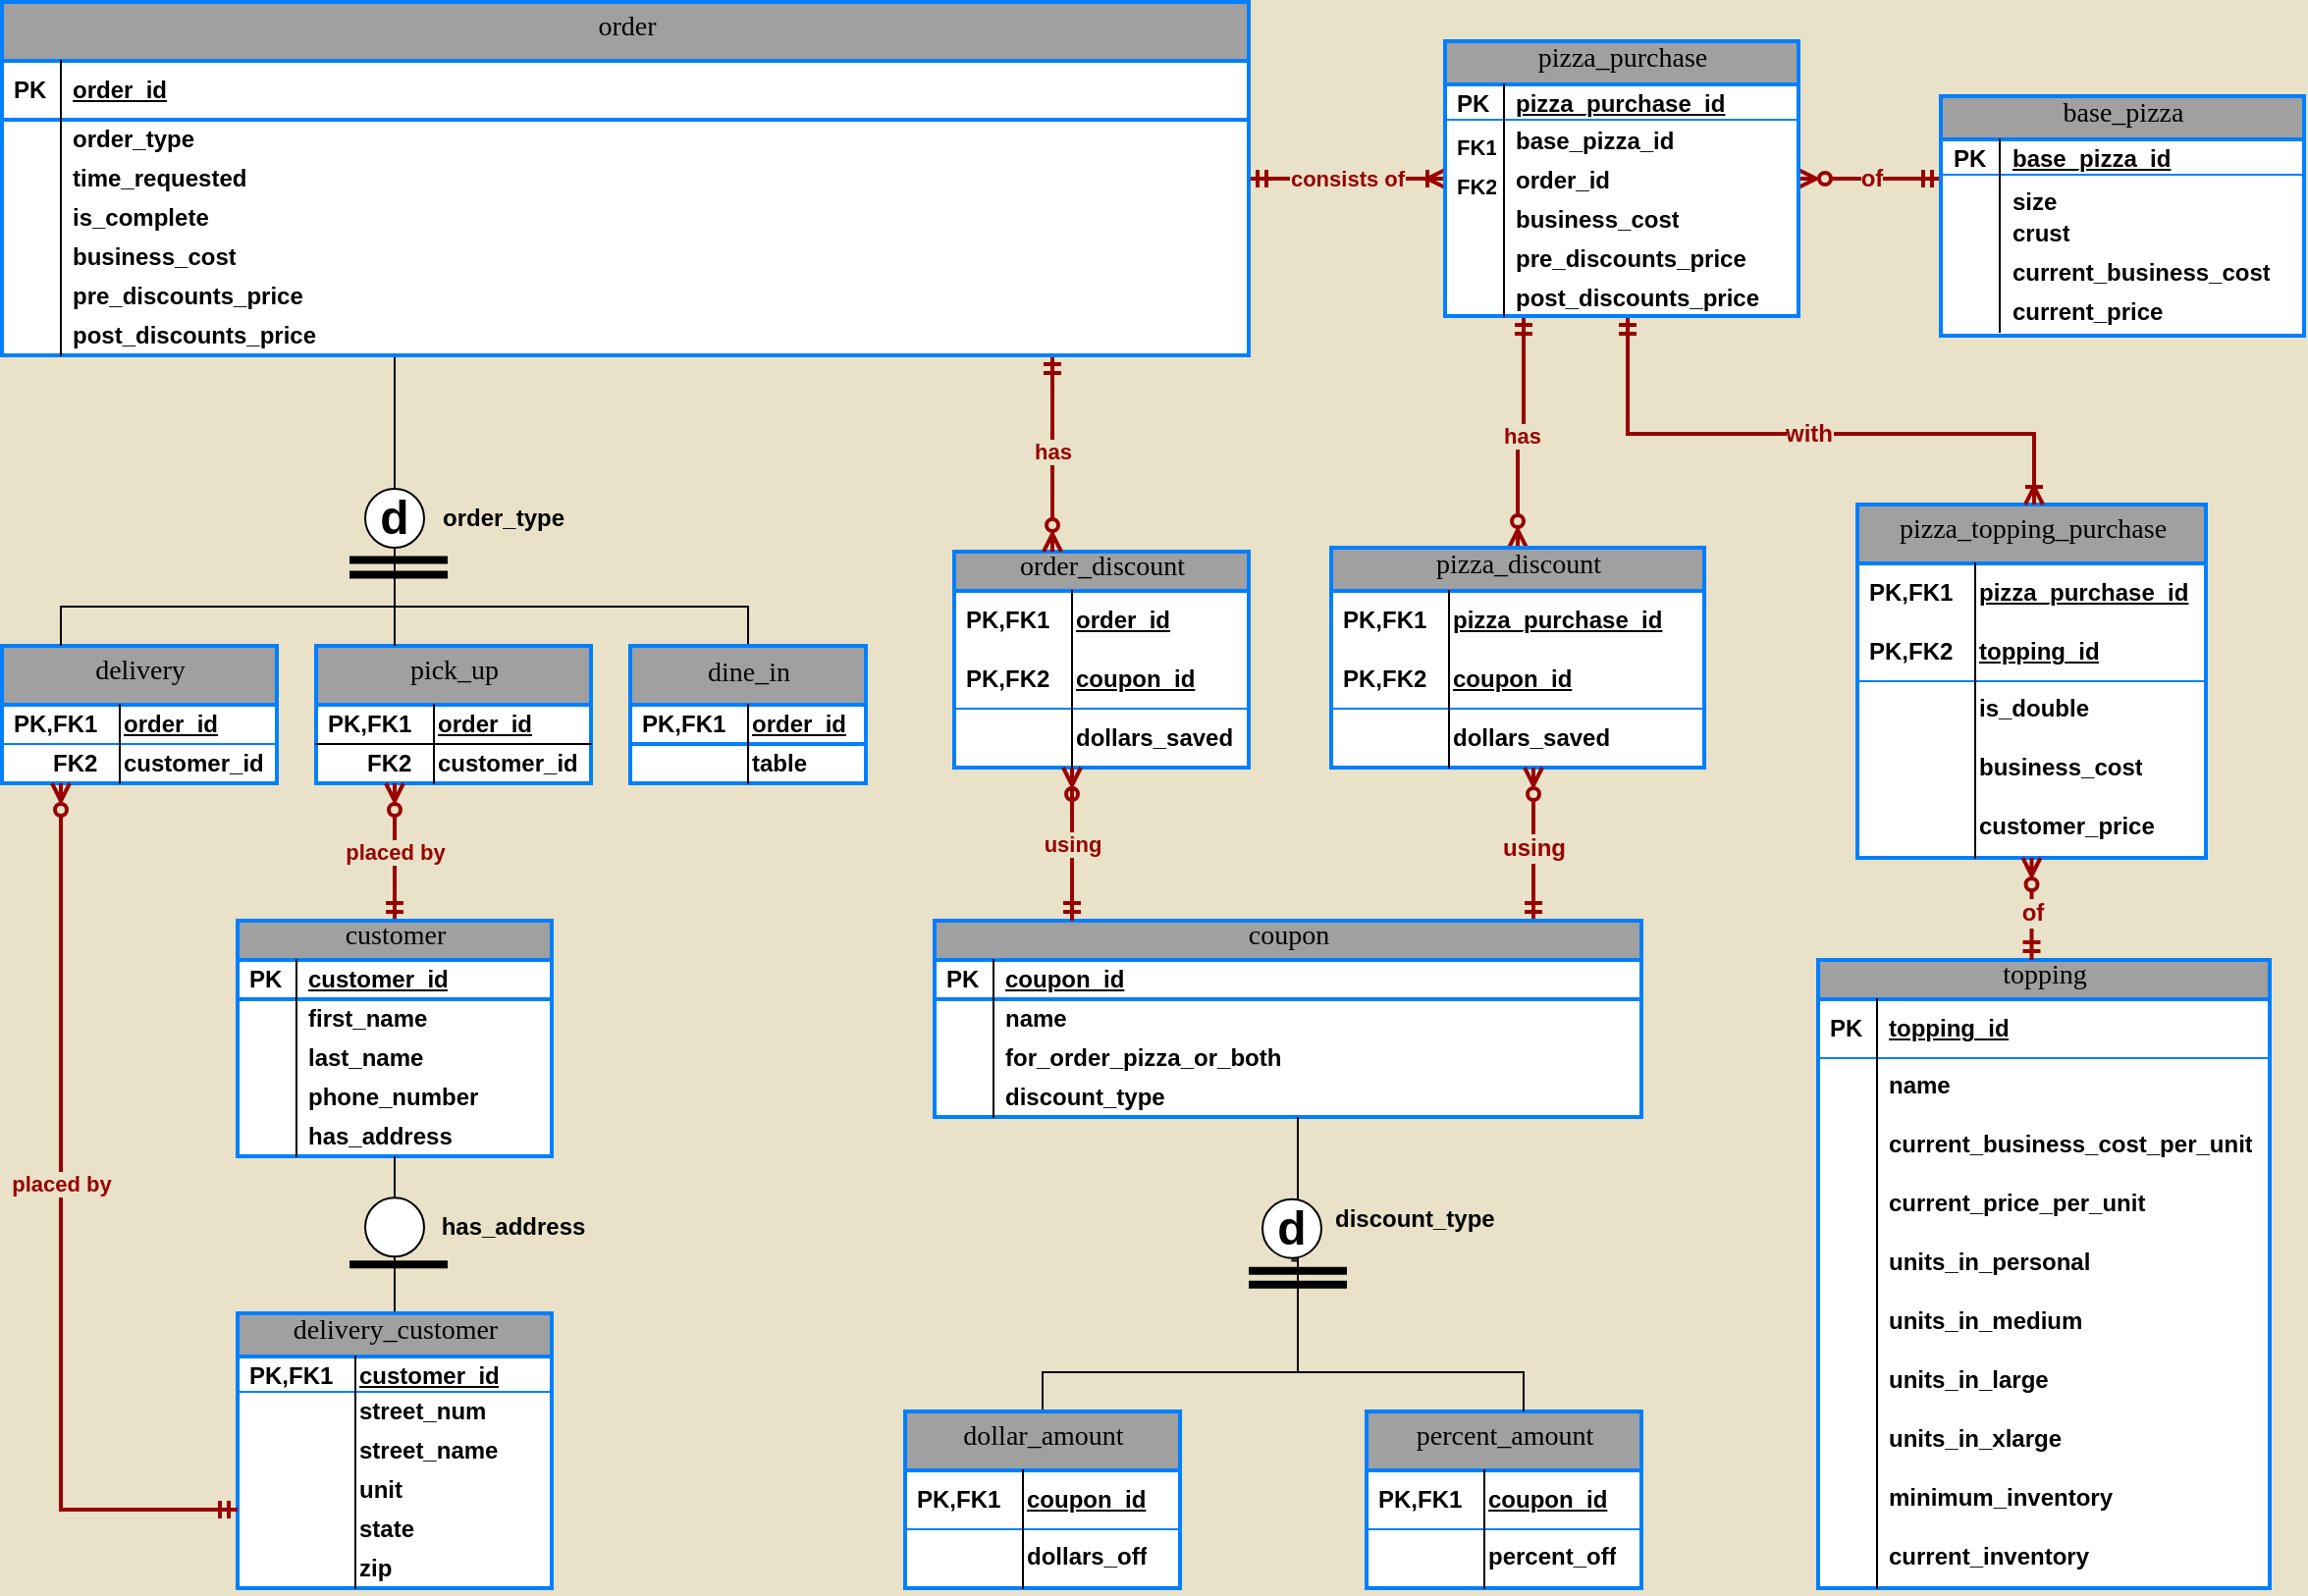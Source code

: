 <mxfile version="22.0.6" type="github">
  <diagram name="Page-1" id="e56a1550-8fbb-45ad-956c-1786394a9013">
    <mxGraphModel dx="3081" dy="673" grid="1" gridSize="10" guides="1" tooltips="1" connect="1" arrows="1" fold="1" page="1" pageScale="1.1" pageWidth="1100" pageHeight="850" background="#e9e2c8" math="0" shadow="0">
      <root>
        <mxCell id="0" />
        <mxCell id="1" parent="0" />
        <mxCell id="5XdCu-Sr5xr-vJQQU0_O-6" style="rounded=0;orthogonalLoop=1;jettySize=auto;html=1;startArrow=ERoneToMany;startFill=0;strokeWidth=2;endArrow=ERmandOne;endFill=0;editable=1;movable=1;resizable=1;rotatable=1;deletable=1;locked=0;connectable=1;comic=0;enumerate=0;fontStyle=1;edgeStyle=orthogonalEdgeStyle;strokeColor=#990000;fontColor=#990000;" parent="1" source="aJEdRUJ3gJoqMp5k8vDi-50" target="XRP2DXV7LQ1C8lFrC8NO-67" edge="1">
          <mxGeometry relative="1" as="geometry">
            <Array as="points" />
            <mxPoint x="-1675" y="148" as="sourcePoint" />
          </mxGeometry>
        </mxCell>
        <mxCell id="5XdCu-Sr5xr-vJQQU0_O-42" value="consists of" style="edgeLabel;html=1;align=center;verticalAlign=middle;resizable=1;points=[];editable=1;movable=1;rotatable=1;deletable=1;locked=0;connectable=1;comic=0;enumerate=0;fontStyle=1;fontColor=#990000;labelBackgroundColor=#E9E2C8;" parent="5XdCu-Sr5xr-vJQQU0_O-6" vertex="1" connectable="0">
          <mxGeometry relative="1" as="geometry">
            <mxPoint as="offset" />
          </mxGeometry>
        </mxCell>
        <mxCell id="5XdCu-Sr5xr-vJQQU0_O-7" style="rounded=0;orthogonalLoop=1;jettySize=auto;html=1;endArrow=ERzeroToMany;endFill=0;startArrow=ERmandOne;startFill=0;editable=1;movable=1;resizable=1;rotatable=1;deletable=1;locked=0;connectable=1;comic=0;enumerate=0;fontStyle=1;strokeColor=#990000;fontColor=#990000;strokeWidth=2;edgeStyle=orthogonalEdgeStyle;" parent="1" target="XRP2DXV7LQ1C8lFrC8NO-214" edge="1" source="aJEdRUJ3gJoqMp5k8vDi-50">
          <mxGeometry relative="1" as="geometry">
            <mxPoint x="-1649.98" y="208" as="sourcePoint" />
            <Array as="points">
              <mxPoint x="-1620" y="259" />
              <mxPoint x="-1623" y="259" />
            </Array>
          </mxGeometry>
        </mxCell>
        <mxCell id="5XdCu-Sr5xr-vJQQU0_O-13" value="has" style="edgeLabel;html=1;align=center;verticalAlign=middle;resizable=1;points=[];editable=1;movable=1;rotatable=1;deletable=1;locked=0;connectable=1;comic=0;enumerate=0;fontStyle=1;fontColor=#990000;labelBackgroundColor=#E9E2C8;fontSize=11;" parent="5XdCu-Sr5xr-vJQQU0_O-7" vertex="1" connectable="0">
          <mxGeometry relative="1" as="geometry">
            <mxPoint y="2" as="offset" />
          </mxGeometry>
        </mxCell>
        <mxCell id="XRP2DXV7LQ1C8lFrC8NO-150" style="rounded=0;orthogonalLoop=1;jettySize=auto;html=1;endArrow=none;endFill=0;entryX=0.5;entryY=0;entryDx=0;entryDy=0;editable=1;movable=1;resizable=1;rotatable=1;deletable=1;locked=0;connectable=1;comic=0;enumerate=0;edgeStyle=orthogonalEdgeStyle;fontStyle=1" parent="1" source="XRP2DXV7LQ1C8lFrC8NO-67" target="XRP2DXV7LQ1C8lFrC8NO-143" edge="1">
          <mxGeometry relative="1" as="geometry">
            <mxPoint x="-495" y="528" as="sourcePoint" />
            <mxPoint x="-615" y="418" as="targetPoint" />
            <Array as="points">
              <mxPoint x="-2195" y="278" />
              <mxPoint x="-2195" y="278" />
            </Array>
          </mxGeometry>
        </mxCell>
        <mxCell id="XRP2DXV7LQ1C8lFrC8NO-151" style="rounded=0;orthogonalLoop=1;jettySize=auto;html=1;endArrow=none;endFill=0;entryX=0.5;entryY=1;entryDx=0;entryDy=0;editable=1;movable=1;resizable=1;rotatable=1;deletable=1;locked=0;connectable=1;comic=0;enumerate=0;edgeStyle=orthogonalEdgeStyle;fontStyle=1" parent="1" edge="1">
          <mxGeometry relative="1" as="geometry">
            <mxPoint x="-2195" y="328" as="targetPoint" />
            <Array as="points">
              <mxPoint x="-2015" y="348" />
              <mxPoint x="-2195" y="348" />
            </Array>
            <mxPoint x="-2015" y="378" as="sourcePoint" />
          </mxGeometry>
        </mxCell>
        <mxCell id="XRP2DXV7LQ1C8lFrC8NO-130" value="&lt;span style=&quot;font-weight: normal;&quot;&gt;&lt;font color=&quot;#000000&quot;&gt;pick_up&lt;/font&gt;&lt;/span&gt;" style="swimlane;html=1;fontStyle=1;childLayout=stackLayout;horizontal=1;startSize=30;fillColor=#a0a0a0;horizontalStack=0;resizeParent=1;resizeLast=0;collapsible=1;marginBottom=0;swimlaneFillColor=#ffffff;align=center;rounded=0;shadow=0;comic=0;labelBackgroundColor=none;strokeWidth=2;fontFamily=Verdana;fontSize=14;editable=1;movable=1;resizable=1;rotatable=1;deletable=1;locked=0;connectable=1;enumerate=0;strokeColor=#007FFF;fontColor=#ffffff;verticalAlign=middle;spacing=2;spacingBottom=5;" parent="1" vertex="1">
          <mxGeometry x="-2235" y="368" width="140" height="70" as="geometry" />
        </mxCell>
        <mxCell id="XRP2DXV7LQ1C8lFrC8NO-131" value="order_id" style="shape=partialRectangle;top=0;left=0;right=0;bottom=1;html=1;align=left;verticalAlign=middle;fillColor=none;spacingLeft=60;spacingRight=4;whiteSpace=wrap;overflow=hidden;rotatable=1;points=[[0,0.5],[1,0.5]];portConstraint=eastwest;dropTarget=0;fontStyle=5;editable=1;movable=1;resizable=1;deletable=1;locked=0;connectable=1;comic=0;enumerate=0;" parent="XRP2DXV7LQ1C8lFrC8NO-130" vertex="1">
          <mxGeometry y="30" width="140" height="20" as="geometry" />
        </mxCell>
        <mxCell id="XRP2DXV7LQ1C8lFrC8NO-132" value="PK,FK1" style="shape=partialRectangle;fontStyle=1;top=0;left=0;bottom=0;html=1;fillColor=none;align=left;verticalAlign=middle;spacingLeft=4;spacingRight=4;whiteSpace=wrap;overflow=hidden;rotatable=1;points=[];portConstraint=eastwest;part=1;editable=1;movable=1;resizable=1;deletable=1;locked=0;connectable=1;comic=0;enumerate=0;" parent="XRP2DXV7LQ1C8lFrC8NO-131" vertex="1" connectable="0">
          <mxGeometry width="60" height="20" as="geometry" />
        </mxCell>
        <mxCell id="XRP2DXV7LQ1C8lFrC8NO-333" value="customer_id" style="shape=partialRectangle;top=0;left=0;right=0;bottom=0;html=1;align=left;verticalAlign=middle;fillColor=none;spacingLeft=60;spacingRight=4;whiteSpace=wrap;overflow=hidden;rotatable=1;points=[[0,0.5],[1,0.5]];portConstraint=eastwest;dropTarget=0;editable=1;movable=1;resizable=1;deletable=1;locked=0;connectable=1;comic=0;enumerate=0;fontStyle=1" parent="XRP2DXV7LQ1C8lFrC8NO-130" vertex="1">
          <mxGeometry y="50" width="140" height="20" as="geometry" />
        </mxCell>
        <mxCell id="XRP2DXV7LQ1C8lFrC8NO-334" value="&amp;nbsp; &amp;nbsp; &amp;nbsp; FK2" style="shape=partialRectangle;top=0;left=0;bottom=0;html=1;fillColor=none;align=left;verticalAlign=middle;spacingLeft=4;spacingRight=4;whiteSpace=wrap;overflow=hidden;rotatable=1;points=[];portConstraint=eastwest;part=1;editable=1;movable=1;resizable=1;deletable=1;locked=0;connectable=1;comic=0;enumerate=0;fontStyle=1" parent="XRP2DXV7LQ1C8lFrC8NO-333" vertex="1" connectable="0">
          <mxGeometry width="60" height="20" as="geometry" />
        </mxCell>
        <mxCell id="XRP2DXV7LQ1C8lFrC8NO-214" value="pizza_discount" style="swimlane;html=1;fontStyle=0;childLayout=stackLayout;horizontal=1;startSize=22;fillColor=#a0a0a0;horizontalStack=0;resizeParent=1;resizeLast=0;collapsible=1;marginBottom=0;swimlaneFillColor=#ffffff;align=center;rounded=0;shadow=0;comic=0;labelBackgroundColor=none;strokeWidth=2;fontFamily=Verdana;fontSize=14;editable=1;movable=1;resizable=1;rotatable=1;deletable=1;locked=0;connectable=1;enumerate=0;strokeColor=#007FFF;fontColor=#000000;spacing=2;spacingBottom=5;" parent="1" vertex="1">
          <mxGeometry x="-1718" y="318" width="190" height="112" as="geometry" />
        </mxCell>
        <mxCell id="XRP2DXV7LQ1C8lFrC8NO-215" value="pizza_purchase_id" style="shape=partialRectangle;top=0;left=0;right=0;bottom=0;html=1;align=left;verticalAlign=middle;fillColor=none;spacingLeft=60;spacingRight=4;whiteSpace=wrap;overflow=hidden;rotatable=1;points=[[0,0.5],[1,0.5]];portConstraint=eastwest;dropTarget=0;fontStyle=5;editable=1;movable=1;resizable=1;deletable=1;locked=0;connectable=1;comic=0;enumerate=0;" parent="XRP2DXV7LQ1C8lFrC8NO-214" vertex="1">
          <mxGeometry y="22" width="190" height="30" as="geometry" />
        </mxCell>
        <mxCell id="XRP2DXV7LQ1C8lFrC8NO-216" value="PK,FK1" style="shape=partialRectangle;fontStyle=1;top=0;left=0;bottom=0;html=1;fillColor=none;align=left;verticalAlign=middle;spacingLeft=4;spacingRight=4;whiteSpace=wrap;overflow=hidden;rotatable=1;points=[];portConstraint=eastwest;part=1;editable=1;movable=1;resizable=1;deletable=1;locked=0;connectable=1;comic=0;enumerate=0;" parent="XRP2DXV7LQ1C8lFrC8NO-215" vertex="1" connectable="0">
          <mxGeometry width="60" height="30" as="geometry" />
        </mxCell>
        <mxCell id="XRP2DXV7LQ1C8lFrC8NO-217" value="coupon_id" style="shape=partialRectangle;top=0;left=0;right=0;bottom=1;html=1;align=left;verticalAlign=middle;fillColor=none;spacingLeft=60;spacingRight=4;whiteSpace=wrap;overflow=hidden;rotatable=1;points=[[0,0.5],[1,0.5]];portConstraint=eastwest;dropTarget=0;fontStyle=5;editable=1;movable=1;resizable=1;deletable=1;locked=0;connectable=1;comic=0;enumerate=0;strokeColor=#007FFF;" parent="XRP2DXV7LQ1C8lFrC8NO-214" vertex="1">
          <mxGeometry y="52" width="190" height="30" as="geometry" />
        </mxCell>
        <mxCell id="XRP2DXV7LQ1C8lFrC8NO-218" value="PK,FK2" style="shape=partialRectangle;fontStyle=1;top=0;left=0;bottom=0;html=1;fillColor=none;align=left;verticalAlign=middle;spacingLeft=4;spacingRight=4;whiteSpace=wrap;overflow=hidden;rotatable=1;points=[];portConstraint=eastwest;part=1;editable=1;movable=1;resizable=1;deletable=1;locked=0;connectable=1;comic=0;enumerate=0;" parent="XRP2DXV7LQ1C8lFrC8NO-217" vertex="1" connectable="0">
          <mxGeometry width="60" height="30" as="geometry" />
        </mxCell>
        <mxCell id="aJEdRUJ3gJoqMp5k8vDi-8" value="dollars_saved" style="shape=partialRectangle;top=0;left=0;right=0;bottom=1;html=1;align=left;verticalAlign=middle;fillColor=none;spacingLeft=60;spacingRight=4;whiteSpace=wrap;overflow=hidden;rotatable=1;points=[[0,0.5],[1,0.5]];portConstraint=eastwest;dropTarget=0;fontStyle=1;editable=1;movable=1;resizable=1;deletable=1;locked=0;connectable=1;comic=0;enumerate=0;strokeColor=none;" parent="XRP2DXV7LQ1C8lFrC8NO-214" vertex="1">
          <mxGeometry y="82" width="190" height="30" as="geometry" />
        </mxCell>
        <mxCell id="aJEdRUJ3gJoqMp5k8vDi-9" value="" style="shape=partialRectangle;fontStyle=1;top=0;left=0;bottom=0;html=1;fillColor=none;align=left;verticalAlign=middle;spacingLeft=4;spacingRight=4;whiteSpace=wrap;overflow=hidden;rotatable=1;points=[];portConstraint=eastwest;part=1;editable=1;movable=1;resizable=1;deletable=1;locked=0;connectable=1;comic=0;enumerate=0;" parent="aJEdRUJ3gJoqMp5k8vDi-8" vertex="1" connectable="0">
          <mxGeometry width="60" height="30" as="geometry" />
        </mxCell>
        <mxCell id="XRP2DXV7LQ1C8lFrC8NO-238" value="pizza_topping_purchase" style="swimlane;html=1;fontStyle=0;childLayout=stackLayout;horizontal=1;startSize=30;fillColor=#a0a0a0;horizontalStack=0;resizeParent=1;resizeLast=0;collapsible=1;marginBottom=0;swimlaneFillColor=#ffffff;align=center;rounded=0;shadow=0;comic=0;labelBackgroundColor=none;strokeWidth=2;fontFamily=Verdana;fontSize=14;editable=1;movable=1;resizable=1;rotatable=1;deletable=1;locked=0;connectable=1;enumerate=0;strokeColor=#007FFF;fontColor=#000000;spacing=2;spacingBottom=5;" parent="1" vertex="1">
          <mxGeometry x="-1450" y="296" width="177.5" height="180" as="geometry">
            <mxRectangle x="40" y="420" width="140" height="30" as="alternateBounds" />
          </mxGeometry>
        </mxCell>
        <mxCell id="XRP2DXV7LQ1C8lFrC8NO-239" value="pizza_purchase_id" style="shape=partialRectangle;top=0;left=0;right=0;bottom=0;html=1;align=left;verticalAlign=middle;fillColor=none;spacingLeft=60;spacingRight=4;whiteSpace=wrap;overflow=hidden;rotatable=1;points=[[0,0.5],[1,0.5]];portConstraint=eastwest;dropTarget=0;fontStyle=5;editable=1;movable=1;resizable=1;deletable=1;locked=0;connectable=1;comic=0;enumerate=0;" parent="XRP2DXV7LQ1C8lFrC8NO-238" vertex="1">
          <mxGeometry y="30" width="177.5" height="30" as="geometry" />
        </mxCell>
        <mxCell id="XRP2DXV7LQ1C8lFrC8NO-240" value="PK,FK1" style="shape=partialRectangle;fontStyle=1;top=0;left=0;bottom=0;html=1;fillColor=none;align=left;verticalAlign=middle;spacingLeft=4;spacingRight=4;whiteSpace=wrap;overflow=hidden;rotatable=1;points=[];portConstraint=eastwest;part=1;editable=1;movable=1;resizable=1;deletable=1;locked=0;connectable=1;comic=0;enumerate=0;" parent="XRP2DXV7LQ1C8lFrC8NO-239" vertex="1" connectable="0">
          <mxGeometry width="60" height="30" as="geometry" />
        </mxCell>
        <mxCell id="XRP2DXV7LQ1C8lFrC8NO-241" value="topping_id" style="shape=partialRectangle;top=0;left=0;right=0;bottom=1;html=1;align=left;verticalAlign=middle;fillColor=none;spacingLeft=60;spacingRight=4;whiteSpace=wrap;overflow=hidden;rotatable=1;points=[[0,0.5],[1,0.5]];portConstraint=eastwest;dropTarget=0;fontStyle=5;editable=1;movable=1;resizable=1;deletable=1;locked=0;connectable=1;comic=0;enumerate=0;strokeColor=#007FFF;" parent="XRP2DXV7LQ1C8lFrC8NO-238" vertex="1">
          <mxGeometry y="60" width="177.5" height="30" as="geometry" />
        </mxCell>
        <mxCell id="XRP2DXV7LQ1C8lFrC8NO-242" value="PK,FK2" style="shape=partialRectangle;fontStyle=1;top=0;left=0;bottom=0;html=1;fillColor=none;align=left;verticalAlign=middle;spacingLeft=4;spacingRight=4;whiteSpace=wrap;overflow=hidden;rotatable=1;points=[];portConstraint=eastwest;part=1;editable=1;movable=1;resizable=1;deletable=1;locked=0;connectable=1;comic=0;enumerate=0;" parent="XRP2DXV7LQ1C8lFrC8NO-241" vertex="1" connectable="0">
          <mxGeometry width="60" height="30" as="geometry" />
        </mxCell>
        <mxCell id="XRP2DXV7LQ1C8lFrC8NO-243" value="is_double" style="shape=partialRectangle;top=0;left=0;right=0;bottom=0;html=1;align=left;verticalAlign=top;fillColor=none;spacingLeft=60;spacingRight=4;whiteSpace=wrap;overflow=hidden;rotatable=1;points=[[0,0.5],[1,0.5]];portConstraint=eastwest;dropTarget=0;editable=1;movable=1;resizable=1;deletable=1;locked=0;connectable=1;comic=0;enumerate=0;fontStyle=1" parent="XRP2DXV7LQ1C8lFrC8NO-238" vertex="1">
          <mxGeometry y="90" width="177.5" height="30" as="geometry" />
        </mxCell>
        <mxCell id="XRP2DXV7LQ1C8lFrC8NO-244" value="" style="shape=partialRectangle;top=0;left=0;bottom=0;html=1;fillColor=none;align=left;verticalAlign=top;spacingLeft=4;spacingRight=4;whiteSpace=wrap;overflow=hidden;rotatable=1;points=[];portConstraint=eastwest;part=1;editable=1;movable=1;resizable=1;deletable=1;locked=0;connectable=1;comic=0;enumerate=0;fontStyle=1" parent="XRP2DXV7LQ1C8lFrC8NO-243" vertex="1" connectable="0">
          <mxGeometry width="60" height="30" as="geometry" />
        </mxCell>
        <mxCell id="GkZeD6TET7VPJWkUDvar-1" value="business_cost" style="shape=partialRectangle;top=0;left=0;right=0;bottom=0;html=1;align=left;verticalAlign=top;fillColor=none;spacingLeft=60;spacingRight=4;whiteSpace=wrap;overflow=hidden;rotatable=1;points=[[0,0.5],[1,0.5]];portConstraint=eastwest;dropTarget=0;editable=1;movable=1;resizable=1;deletable=1;locked=0;connectable=1;comic=0;enumerate=0;fontStyle=1" vertex="1" parent="XRP2DXV7LQ1C8lFrC8NO-238">
          <mxGeometry y="120" width="177.5" height="30" as="geometry" />
        </mxCell>
        <mxCell id="GkZeD6TET7VPJWkUDvar-2" value="" style="shape=partialRectangle;top=0;left=0;bottom=0;html=1;fillColor=none;align=left;verticalAlign=top;spacingLeft=4;spacingRight=4;whiteSpace=wrap;overflow=hidden;rotatable=1;points=[];portConstraint=eastwest;part=1;editable=1;movable=1;resizable=1;deletable=1;locked=0;connectable=1;comic=0;enumerate=0;fontStyle=1" vertex="1" connectable="0" parent="GkZeD6TET7VPJWkUDvar-1">
          <mxGeometry width="60" height="30" as="geometry" />
        </mxCell>
        <mxCell id="GkZeD6TET7VPJWkUDvar-3" value="customer_price" style="shape=partialRectangle;top=0;left=0;right=0;bottom=0;html=1;align=left;verticalAlign=top;fillColor=none;spacingLeft=60;spacingRight=4;whiteSpace=wrap;overflow=hidden;rotatable=1;points=[[0,0.5],[1,0.5]];portConstraint=eastwest;dropTarget=0;editable=1;movable=1;resizable=1;deletable=1;locked=0;connectable=1;comic=0;enumerate=0;fontStyle=1" vertex="1" parent="XRP2DXV7LQ1C8lFrC8NO-238">
          <mxGeometry y="150" width="177.5" height="30" as="geometry" />
        </mxCell>
        <mxCell id="GkZeD6TET7VPJWkUDvar-4" value="" style="shape=partialRectangle;top=0;left=0;bottom=0;html=1;fillColor=none;align=left;verticalAlign=top;spacingLeft=4;spacingRight=4;whiteSpace=wrap;overflow=hidden;rotatable=1;points=[];portConstraint=eastwest;part=1;editable=1;movable=1;resizable=1;deletable=1;locked=0;connectable=1;comic=0;enumerate=0;fontStyle=1" vertex="1" connectable="0" parent="GkZeD6TET7VPJWkUDvar-3">
          <mxGeometry width="60" height="30" as="geometry" />
        </mxCell>
        <mxCell id="XRP2DXV7LQ1C8lFrC8NO-245" value="topping" style="swimlane;html=1;fontStyle=0;childLayout=stackLayout;horizontal=1;startSize=20;fillColor=#a0a0a0;horizontalStack=0;resizeParent=1;resizeLast=0;collapsible=1;marginBottom=0;swimlaneFillColor=#ffffff;align=center;rounded=0;shadow=0;comic=0;labelBackgroundColor=none;strokeWidth=2;fontFamily=Verdana;fontSize=14;editable=1;movable=1;resizable=1;rotatable=1;deletable=1;locked=0;connectable=1;enumerate=0;swimlaneLine=1;glass=0;gradientColor=none;container=1;strokeColor=#007FFF;fontColor=#000000;spacing=2;spacingBottom=5;" parent="1" vertex="1">
          <mxGeometry x="-1470" y="528" width="230" height="320" as="geometry" />
        </mxCell>
        <mxCell id="XRP2DXV7LQ1C8lFrC8NO-246" value="topping_id" style="shape=partialRectangle;top=0;left=0;right=0;bottom=1;html=1;align=left;verticalAlign=middle;fillColor=none;spacingLeft=34;spacingRight=4;whiteSpace=wrap;overflow=hidden;rotatable=1;points=[[0,0.5],[1,0.5]];portConstraint=eastwest;dropTarget=0;fontStyle=5;editable=1;movable=1;resizable=1;deletable=1;locked=0;connectable=1;comic=0;enumerate=0;strokeColor=#007FFF;" parent="XRP2DXV7LQ1C8lFrC8NO-245" vertex="1">
          <mxGeometry y="20" width="230" height="30" as="geometry" />
        </mxCell>
        <mxCell id="XRP2DXV7LQ1C8lFrC8NO-247" value="PK" style="shape=partialRectangle;top=0;left=0;bottom=0;html=1;fillColor=none;align=left;verticalAlign=middle;spacingLeft=4;spacingRight=4;whiteSpace=wrap;overflow=hidden;rotatable=1;points=[];portConstraint=eastwest;part=1;editable=1;movable=1;resizable=1;deletable=1;locked=0;connectable=1;comic=0;enumerate=0;fontStyle=1" parent="XRP2DXV7LQ1C8lFrC8NO-246" vertex="1" connectable="0">
          <mxGeometry width="30" height="30" as="geometry" />
        </mxCell>
        <mxCell id="XRP2DXV7LQ1C8lFrC8NO-248" value="name" style="shape=partialRectangle;top=0;left=0;right=0;bottom=0;html=1;align=left;verticalAlign=top;fillColor=none;spacingLeft=34;spacingRight=4;whiteSpace=wrap;overflow=hidden;rotatable=1;points=[[0,0.5],[1,0.5]];portConstraint=eastwest;dropTarget=0;editable=1;movable=1;resizable=1;deletable=1;locked=0;connectable=1;comic=0;enumerate=0;fontStyle=1" parent="XRP2DXV7LQ1C8lFrC8NO-245" vertex="1">
          <mxGeometry y="50" width="230" height="30" as="geometry" />
        </mxCell>
        <mxCell id="XRP2DXV7LQ1C8lFrC8NO-249" value="" style="shape=partialRectangle;top=0;left=0;bottom=0;html=1;fillColor=none;align=left;verticalAlign=top;spacingLeft=4;spacingRight=4;whiteSpace=wrap;overflow=hidden;rotatable=1;points=[];portConstraint=eastwest;part=1;editable=1;movable=1;resizable=1;deletable=1;locked=0;connectable=1;comic=0;enumerate=0;fontStyle=1" parent="XRP2DXV7LQ1C8lFrC8NO-248" vertex="1" connectable="0">
          <mxGeometry width="30" height="30" as="geometry" />
        </mxCell>
        <mxCell id="XRP2DXV7LQ1C8lFrC8NO-264" value="current_business_cost_per_unit" style="shape=partialRectangle;top=0;left=0;right=0;bottom=0;html=1;align=left;verticalAlign=top;fillColor=none;spacingLeft=34;spacingRight=4;whiteSpace=wrap;overflow=hidden;rotatable=1;points=[[0,0.5],[1,0.5]];portConstraint=eastwest;dropTarget=0;editable=1;movable=1;resizable=1;deletable=1;locked=0;connectable=1;comic=0;enumerate=0;fontStyle=1" parent="XRP2DXV7LQ1C8lFrC8NO-245" vertex="1">
          <mxGeometry y="80" width="230" height="30" as="geometry" />
        </mxCell>
        <mxCell id="XRP2DXV7LQ1C8lFrC8NO-265" value="" style="shape=partialRectangle;top=0;left=0;bottom=0;html=1;fillColor=none;align=left;verticalAlign=top;spacingLeft=4;spacingRight=4;whiteSpace=wrap;overflow=hidden;rotatable=1;points=[];portConstraint=eastwest;part=1;editable=1;movable=1;resizable=1;deletable=1;locked=0;connectable=1;comic=0;enumerate=0;fontStyle=1" parent="XRP2DXV7LQ1C8lFrC8NO-264" vertex="1" connectable="0">
          <mxGeometry width="30" height="30" as="geometry" />
        </mxCell>
        <mxCell id="XRP2DXV7LQ1C8lFrC8NO-266" value="current_price_per_unit" style="shape=partialRectangle;top=0;left=0;right=0;bottom=0;html=1;align=left;verticalAlign=top;fillColor=none;spacingLeft=34;spacingRight=4;whiteSpace=wrap;overflow=hidden;rotatable=1;points=[[0,0.5],[1,0.5]];portConstraint=eastwest;dropTarget=0;editable=1;movable=1;resizable=1;deletable=1;locked=0;connectable=1;comic=0;enumerate=0;fontStyle=1" parent="XRP2DXV7LQ1C8lFrC8NO-245" vertex="1">
          <mxGeometry y="110" width="230" height="30" as="geometry" />
        </mxCell>
        <mxCell id="XRP2DXV7LQ1C8lFrC8NO-267" value="" style="shape=partialRectangle;top=0;left=0;bottom=0;html=1;fillColor=none;align=left;verticalAlign=top;spacingLeft=4;spacingRight=4;whiteSpace=wrap;overflow=hidden;rotatable=1;points=[];portConstraint=eastwest;part=1;editable=1;movable=1;resizable=1;deletable=1;locked=0;connectable=1;comic=0;enumerate=0;fontStyle=1" parent="XRP2DXV7LQ1C8lFrC8NO-266" vertex="1" connectable="0">
          <mxGeometry width="30" height="30" as="geometry" />
        </mxCell>
        <mxCell id="XRP2DXV7LQ1C8lFrC8NO-250" value="units_in_personal" style="shape=partialRectangle;top=0;left=0;right=0;bottom=0;html=1;align=left;verticalAlign=top;fillColor=none;spacingLeft=34;spacingRight=4;whiteSpace=wrap;overflow=hidden;rotatable=1;points=[[0,0.5],[1,0.5]];portConstraint=eastwest;dropTarget=0;editable=1;movable=1;resizable=1;deletable=1;locked=0;connectable=1;comic=0;enumerate=0;fontStyle=1" parent="XRP2DXV7LQ1C8lFrC8NO-245" vertex="1">
          <mxGeometry y="140" width="230" height="30" as="geometry" />
        </mxCell>
        <mxCell id="XRP2DXV7LQ1C8lFrC8NO-251" value="" style="shape=partialRectangle;top=0;left=0;bottom=0;html=1;fillColor=none;align=left;verticalAlign=top;spacingLeft=4;spacingRight=4;whiteSpace=wrap;overflow=hidden;rotatable=1;points=[];portConstraint=eastwest;part=1;editable=1;movable=1;resizable=1;deletable=1;locked=0;connectable=1;comic=0;enumerate=0;fontStyle=1" parent="XRP2DXV7LQ1C8lFrC8NO-250" vertex="1" connectable="0">
          <mxGeometry width="30" height="30" as="geometry" />
        </mxCell>
        <mxCell id="XRP2DXV7LQ1C8lFrC8NO-256" value="units_in_medium" style="shape=partialRectangle;top=0;left=0;right=0;bottom=0;html=1;align=left;verticalAlign=top;fillColor=none;spacingLeft=34;spacingRight=4;whiteSpace=wrap;overflow=hidden;rotatable=1;points=[[0,0.5],[1,0.5]];portConstraint=eastwest;dropTarget=0;editable=1;movable=1;resizable=1;deletable=1;locked=0;connectable=1;comic=0;enumerate=0;fontStyle=1" parent="XRP2DXV7LQ1C8lFrC8NO-245" vertex="1">
          <mxGeometry y="170" width="230" height="30" as="geometry" />
        </mxCell>
        <mxCell id="XRP2DXV7LQ1C8lFrC8NO-257" value="" style="shape=partialRectangle;top=0;left=0;bottom=0;html=1;fillColor=none;align=left;verticalAlign=top;spacingLeft=4;spacingRight=4;whiteSpace=wrap;overflow=hidden;rotatable=1;points=[];portConstraint=eastwest;part=1;editable=1;movable=1;resizable=1;deletable=1;locked=0;connectable=1;comic=0;enumerate=0;fontStyle=1" parent="XRP2DXV7LQ1C8lFrC8NO-256" vertex="1" connectable="0">
          <mxGeometry width="30" height="30" as="geometry" />
        </mxCell>
        <mxCell id="XRP2DXV7LQ1C8lFrC8NO-258" value="units_in_large" style="shape=partialRectangle;top=0;left=0;right=0;bottom=0;html=1;align=left;verticalAlign=top;fillColor=none;spacingLeft=34;spacingRight=4;whiteSpace=wrap;overflow=hidden;rotatable=1;points=[[0,0.5],[1,0.5]];portConstraint=eastwest;dropTarget=0;editable=1;movable=1;resizable=1;deletable=1;locked=0;connectable=1;comic=0;enumerate=0;fontStyle=1" parent="XRP2DXV7LQ1C8lFrC8NO-245" vertex="1">
          <mxGeometry y="200" width="230" height="30" as="geometry" />
        </mxCell>
        <mxCell id="XRP2DXV7LQ1C8lFrC8NO-259" value="" style="shape=partialRectangle;top=0;left=0;bottom=0;html=1;fillColor=none;align=left;verticalAlign=top;spacingLeft=4;spacingRight=4;whiteSpace=wrap;overflow=hidden;rotatable=1;points=[];portConstraint=eastwest;part=1;editable=1;movable=1;resizable=1;deletable=1;locked=0;connectable=1;comic=0;enumerate=0;fontStyle=1" parent="XRP2DXV7LQ1C8lFrC8NO-258" vertex="1" connectable="0">
          <mxGeometry width="30" height="30" as="geometry" />
        </mxCell>
        <mxCell id="XRP2DXV7LQ1C8lFrC8NO-260" value="units_in_xlarge" style="shape=partialRectangle;top=0;left=0;right=0;bottom=0;html=1;align=left;verticalAlign=top;fillColor=none;spacingLeft=34;spacingRight=4;whiteSpace=wrap;overflow=hidden;rotatable=1;points=[[0,0.5],[1,0.5]];portConstraint=eastwest;dropTarget=0;editable=1;movable=1;resizable=1;deletable=1;locked=0;connectable=1;comic=0;enumerate=0;fontStyle=1" parent="XRP2DXV7LQ1C8lFrC8NO-245" vertex="1">
          <mxGeometry y="230" width="230" height="30" as="geometry" />
        </mxCell>
        <mxCell id="XRP2DXV7LQ1C8lFrC8NO-261" value="" style="shape=partialRectangle;top=0;left=0;bottom=0;html=1;fillColor=none;align=left;verticalAlign=top;spacingLeft=4;spacingRight=4;whiteSpace=wrap;overflow=hidden;rotatable=1;points=[];portConstraint=eastwest;part=1;editable=1;movable=1;resizable=1;deletable=1;locked=0;connectable=1;comic=0;enumerate=0;fontStyle=1" parent="XRP2DXV7LQ1C8lFrC8NO-260" vertex="1" connectable="0">
          <mxGeometry width="30" height="30" as="geometry" />
        </mxCell>
        <mxCell id="XRP2DXV7LQ1C8lFrC8NO-252" value="minimum_inventory" style="shape=partialRectangle;top=0;left=0;right=0;bottom=0;html=1;align=left;verticalAlign=top;fillColor=none;spacingLeft=34;spacingRight=4;whiteSpace=wrap;overflow=hidden;rotatable=1;points=[[0,0.5],[1,0.5]];portConstraint=eastwest;dropTarget=0;editable=1;movable=1;resizable=1;deletable=1;locked=0;connectable=1;comic=0;enumerate=0;fontStyle=1" parent="XRP2DXV7LQ1C8lFrC8NO-245" vertex="1">
          <mxGeometry y="260" width="230" height="30" as="geometry" />
        </mxCell>
        <mxCell id="XRP2DXV7LQ1C8lFrC8NO-253" value="" style="shape=partialRectangle;top=0;left=0;bottom=0;html=1;fillColor=none;align=left;verticalAlign=top;spacingLeft=4;spacingRight=4;whiteSpace=wrap;overflow=hidden;rotatable=1;points=[];portConstraint=eastwest;part=1;editable=1;movable=1;resizable=1;deletable=1;locked=0;connectable=1;comic=0;enumerate=0;fontStyle=1" parent="XRP2DXV7LQ1C8lFrC8NO-252" vertex="1" connectable="0">
          <mxGeometry width="30" height="30" as="geometry" />
        </mxCell>
        <mxCell id="XRP2DXV7LQ1C8lFrC8NO-262" value="current_inventory" style="shape=partialRectangle;top=0;left=0;right=0;bottom=0;html=1;align=left;verticalAlign=top;fillColor=none;spacingLeft=34;spacingRight=4;whiteSpace=wrap;overflow=hidden;rotatable=1;points=[[0,0.5],[1,0.5]];portConstraint=eastwest;dropTarget=0;editable=1;movable=1;resizable=1;deletable=1;locked=0;connectable=1;comic=0;enumerate=0;fontStyle=1" parent="XRP2DXV7LQ1C8lFrC8NO-245" vertex="1">
          <mxGeometry y="290" width="230" height="30" as="geometry" />
        </mxCell>
        <mxCell id="XRP2DXV7LQ1C8lFrC8NO-263" value="" style="shape=partialRectangle;top=0;left=0;bottom=0;html=1;fillColor=none;align=left;verticalAlign=top;spacingLeft=4;spacingRight=4;whiteSpace=wrap;overflow=hidden;rotatable=1;points=[];portConstraint=eastwest;part=1;editable=1;movable=1;resizable=1;deletable=1;locked=0;connectable=1;comic=0;enumerate=0;fontStyle=1" parent="XRP2DXV7LQ1C8lFrC8NO-262" vertex="1" connectable="0">
          <mxGeometry width="30" height="30" as="geometry" />
        </mxCell>
        <mxCell id="5XdCu-Sr5xr-vJQQU0_O-33" style="rounded=0;orthogonalLoop=1;jettySize=auto;html=1;startArrow=ERmandOne;startFill=0;endArrow=ERzeroToMany;endFill=0;editable=1;movable=1;resizable=1;rotatable=1;deletable=1;locked=0;connectable=1;comic=0;enumerate=0;edgeStyle=orthogonalEdgeStyle;fontStyle=1;strokeWidth=2;fontColor=#990000;strokeColor=#990000;" parent="1" source="XRP2DXV7LQ1C8lFrC8NO-268" target="XRP2DXV7LQ1C8lFrC8NO-130" edge="1">
          <mxGeometry relative="1" as="geometry">
            <mxPoint x="-2175" y="528" as="targetPoint" />
            <Array as="points">
              <mxPoint x="-2195" y="498" />
              <mxPoint x="-2195" y="498" />
            </Array>
          </mxGeometry>
        </mxCell>
        <mxCell id="ft23h2SvaQS1Ued9Bh15-869" value="placed by" style="edgeLabel;html=1;align=center;verticalAlign=middle;resizable=0;points=[];labelBorderColor=none;fontStyle=1;fontColor=#990000;labelBackgroundColor=#E9E2C8;" parent="5XdCu-Sr5xr-vJQQU0_O-33" vertex="1" connectable="0">
          <mxGeometry x="-0.011" y="2" relative="1" as="geometry">
            <mxPoint x="2" y="-1" as="offset" />
          </mxGeometry>
        </mxCell>
        <mxCell id="XRP2DXV7LQ1C8lFrC8NO-268" value="&lt;font style=&quot;font-weight: normal;&quot; color=&quot;#000000&quot;&gt;customer&lt;/font&gt;" style="swimlane;html=1;fontStyle=0;childLayout=stackLayout;horizontal=1;startSize=20;fillColor=#a0a0a0;horizontalStack=0;resizeParent=1;resizeLast=0;collapsible=1;marginBottom=0;swimlaneFillColor=#ffffff;align=center;rounded=0;shadow=0;comic=0;labelBackgroundColor=none;strokeWidth=2;fontFamily=Verdana;fontSize=14;editable=1;movable=1;resizable=1;rotatable=1;deletable=1;locked=0;connectable=1;enumerate=0;strokeColor=#007FFF;fontColor=#000000;verticalAlign=middle;spacing=2;spacingBottom=5;" parent="1" vertex="1">
          <mxGeometry x="-2275" y="508" width="160" height="120" as="geometry" />
        </mxCell>
        <mxCell id="XRP2DXV7LQ1C8lFrC8NO-269" value="customer_id" style="shape=partialRectangle;top=0;left=0;right=0;bottom=1;html=1;align=left;verticalAlign=middle;fillColor=none;spacingLeft=34;spacingRight=4;whiteSpace=wrap;overflow=hidden;rotatable=1;points=[[0,0.5],[1,0.5]];portConstraint=eastwest;dropTarget=0;fontStyle=5;editable=1;movable=1;resizable=1;deletable=1;locked=0;connectable=1;comic=0;enumerate=0;strokeColor=#007FFF;strokeWidth=2;" parent="XRP2DXV7LQ1C8lFrC8NO-268" vertex="1">
          <mxGeometry y="20" width="160" height="20" as="geometry" />
        </mxCell>
        <mxCell id="XRP2DXV7LQ1C8lFrC8NO-270" value="PK" style="shape=partialRectangle;top=0;left=0;bottom=0;html=1;fillColor=none;align=left;verticalAlign=middle;spacingLeft=4;spacingRight=4;whiteSpace=wrap;overflow=hidden;rotatable=1;points=[];portConstraint=eastwest;part=1;editable=1;movable=1;resizable=1;deletable=1;locked=0;connectable=1;comic=0;enumerate=0;fontStyle=1" parent="XRP2DXV7LQ1C8lFrC8NO-269" vertex="1" connectable="0">
          <mxGeometry width="30" height="20" as="geometry" />
        </mxCell>
        <mxCell id="XRP2DXV7LQ1C8lFrC8NO-271" value="first_name" style="shape=partialRectangle;top=0;left=0;right=0;bottom=0;html=1;align=left;verticalAlign=middle;fillColor=none;spacingLeft=34;spacingRight=4;whiteSpace=wrap;overflow=hidden;rotatable=1;points=[[0,0.5],[1,0.5]];portConstraint=eastwest;dropTarget=0;editable=1;movable=1;resizable=1;deletable=1;locked=0;connectable=1;comic=0;enumerate=0;fontStyle=1" parent="XRP2DXV7LQ1C8lFrC8NO-268" vertex="1">
          <mxGeometry y="40" width="160" height="20" as="geometry" />
        </mxCell>
        <mxCell id="XRP2DXV7LQ1C8lFrC8NO-272" value="" style="shape=partialRectangle;top=0;left=0;bottom=0;html=1;fillColor=none;align=left;verticalAlign=middle;spacingLeft=4;spacingRight=4;whiteSpace=wrap;overflow=hidden;rotatable=1;points=[];portConstraint=eastwest;part=1;editable=1;movable=1;resizable=1;deletable=1;locked=0;connectable=1;comic=0;enumerate=0;fontStyle=1" parent="XRP2DXV7LQ1C8lFrC8NO-271" vertex="1" connectable="0">
          <mxGeometry width="30" height="20" as="geometry" />
        </mxCell>
        <mxCell id="XRP2DXV7LQ1C8lFrC8NO-273" value="last_name" style="shape=partialRectangle;top=0;left=0;right=0;bottom=0;html=1;align=left;verticalAlign=middle;fillColor=none;spacingLeft=34;spacingRight=4;whiteSpace=wrap;overflow=hidden;rotatable=1;points=[[0,0.5],[1,0.5]];portConstraint=eastwest;dropTarget=0;editable=1;movable=1;resizable=1;deletable=1;locked=0;connectable=1;comic=0;enumerate=0;fontStyle=1" parent="XRP2DXV7LQ1C8lFrC8NO-268" vertex="1">
          <mxGeometry y="60" width="160" height="20" as="geometry" />
        </mxCell>
        <mxCell id="XRP2DXV7LQ1C8lFrC8NO-274" value="" style="shape=partialRectangle;top=0;left=0;bottom=0;html=1;fillColor=none;align=left;verticalAlign=middle;spacingLeft=4;spacingRight=4;whiteSpace=wrap;overflow=hidden;rotatable=1;points=[];portConstraint=eastwest;part=1;editable=1;movable=1;resizable=1;deletable=1;locked=0;connectable=1;comic=0;enumerate=0;fontStyle=1" parent="XRP2DXV7LQ1C8lFrC8NO-273" vertex="1" connectable="0">
          <mxGeometry width="30" height="20" as="geometry" />
        </mxCell>
        <mxCell id="XRP2DXV7LQ1C8lFrC8NO-275" value="phone_number" style="shape=partialRectangle;top=0;left=0;right=0;bottom=0;html=1;align=left;verticalAlign=middle;fillColor=none;spacingLeft=34;spacingRight=4;whiteSpace=wrap;overflow=hidden;rotatable=1;points=[[0,0.5],[1,0.5]];portConstraint=eastwest;dropTarget=0;editable=1;movable=1;resizable=1;deletable=1;locked=0;connectable=1;comic=0;enumerate=0;fontStyle=1" parent="XRP2DXV7LQ1C8lFrC8NO-268" vertex="1">
          <mxGeometry y="80" width="160" height="20" as="geometry" />
        </mxCell>
        <mxCell id="XRP2DXV7LQ1C8lFrC8NO-276" value="" style="shape=partialRectangle;top=0;left=0;bottom=0;html=1;fillColor=none;align=left;verticalAlign=middle;spacingLeft=4;spacingRight=4;whiteSpace=wrap;overflow=hidden;rotatable=1;points=[];portConstraint=eastwest;part=1;editable=1;movable=1;resizable=1;deletable=1;locked=0;connectable=1;comic=0;enumerate=0;fontStyle=1" parent="XRP2DXV7LQ1C8lFrC8NO-275" vertex="1" connectable="0">
          <mxGeometry width="30" height="20" as="geometry" />
        </mxCell>
        <mxCell id="5XdCu-Sr5xr-vJQQU0_O-34" value="has_address" style="shape=partialRectangle;top=0;left=0;right=0;bottom=0;html=1;align=left;verticalAlign=middle;fillColor=none;spacingLeft=34;spacingRight=4;whiteSpace=wrap;overflow=hidden;rotatable=1;points=[[0,0.5],[1,0.5]];portConstraint=eastwest;dropTarget=0;editable=1;movable=1;resizable=1;deletable=1;locked=0;connectable=1;comic=0;enumerate=0;fontStyle=1" parent="XRP2DXV7LQ1C8lFrC8NO-268" vertex="1">
          <mxGeometry y="100" width="160" height="20" as="geometry" />
        </mxCell>
        <mxCell id="5XdCu-Sr5xr-vJQQU0_O-35" value="" style="shape=partialRectangle;top=0;left=0;bottom=0;html=1;fillColor=none;align=left;verticalAlign=middle;spacingLeft=4;spacingRight=4;whiteSpace=wrap;overflow=hidden;rotatable=1;points=[];portConstraint=eastwest;part=1;editable=1;movable=1;resizable=1;deletable=1;locked=0;connectable=1;comic=0;enumerate=0;fontStyle=1" parent="5XdCu-Sr5xr-vJQQU0_O-34" vertex="1" connectable="0">
          <mxGeometry width="30" height="20" as="geometry" />
        </mxCell>
        <mxCell id="5XdCu-Sr5xr-vJQQU0_O-40" style="rounded=0;orthogonalLoop=1;jettySize=auto;html=1;endArrow=none;endFill=0;entryX=0.5;entryY=1;entryDx=0;entryDy=0;editable=1;movable=1;resizable=1;rotatable=1;deletable=1;locked=0;connectable=1;comic=0;enumerate=0;exitX=0.5;exitY=0;exitDx=0;exitDy=0;edgeStyle=orthogonalEdgeStyle;fontStyle=1" parent="1" source="ft23h2SvaQS1Ued9Bh15-1" target="5XdCu-Sr5xr-vJQQU0_O-36" edge="1">
          <mxGeometry relative="1" as="geometry">
            <mxPoint x="-565" y="948" as="targetPoint" />
            <mxPoint x="-448.824" y="978" as="sourcePoint" />
            <Array as="points">
              <mxPoint x="-2195" y="738" />
              <mxPoint x="-2195" y="738" />
            </Array>
          </mxGeometry>
        </mxCell>
        <mxCell id="5XdCu-Sr5xr-vJQQU0_O-1" value="" style="fontSize=11;html=1;endArrow=ERmandOne;startArrow=ERzeroToMany;rounded=0;endFill=0;startFill=0;editable=1;movable=1;resizable=1;rotatable=1;deletable=1;locked=0;connectable=1;comic=0;enumerate=0;fontStyle=1;strokeColor=#990000;fontColor=#990000;strokeWidth=2;edgeStyle=orthogonalEdgeStyle;" parent="1" source="XRP2DXV7LQ1C8lFrC8NO-238" target="XRP2DXV7LQ1C8lFrC8NO-245" edge="1">
          <mxGeometry width="100" height="100" relative="1" as="geometry">
            <mxPoint x="-1410" y="440" as="sourcePoint" />
            <mxPoint x="-1336" y="528" as="targetPoint" />
            <Array as="points">
              <mxPoint x="-1360" y="470" />
              <mxPoint x="-1360" y="470" />
            </Array>
          </mxGeometry>
        </mxCell>
        <mxCell id="5XdCu-Sr5xr-vJQQU0_O-10" value="of" style="edgeLabel;html=1;align=center;verticalAlign=middle;resizable=1;points=[];editable=1;movable=1;rotatable=1;deletable=1;locked=0;connectable=1;comic=0;enumerate=0;fontStyle=1;fontColor=#990000;labelBackgroundColor=#E9E2C8;fontSize=12;" parent="5XdCu-Sr5xr-vJQQU0_O-1" vertex="1" connectable="0">
          <mxGeometry relative="1" as="geometry">
            <mxPoint y="2" as="offset" />
          </mxGeometry>
        </mxCell>
        <mxCell id="5XdCu-Sr5xr-vJQQU0_O-4" value="" style="fontSize=11;html=1;endArrow=ERoneToMany;startArrow=ERmandOne;rounded=0;endFill=0;elbow=vertical;editable=1;movable=1;resizable=1;rotatable=1;deletable=1;locked=0;connectable=1;comic=0;enumerate=0;fontStyle=1;strokeColor=#990000;fontColor=#990000;startFill=0;strokeWidth=2;edgeStyle=orthogonalEdgeStyle;" parent="1" source="aJEdRUJ3gJoqMp5k8vDi-50" target="XRP2DXV7LQ1C8lFrC8NO-238" edge="1">
          <mxGeometry width="100" height="100" relative="1" as="geometry">
            <mxPoint x="-1567.49" y="208" as="sourcePoint" />
            <mxPoint x="-1310" y="330" as="targetPoint" />
            <Array as="points">
              <mxPoint x="-1567" y="260" />
              <mxPoint x="-1360" y="260" />
            </Array>
          </mxGeometry>
        </mxCell>
        <mxCell id="5XdCu-Sr5xr-vJQQU0_O-9" value="with" style="edgeLabel;html=1;align=center;verticalAlign=middle;resizable=1;points=[];editable=1;movable=1;rotatable=1;deletable=1;locked=0;connectable=1;comic=0;enumerate=0;fontStyle=1;fontColor=#990000;labelBackgroundColor=#E9E2C8;fontSize=12;" parent="5XdCu-Sr5xr-vJQQU0_O-4" vertex="1" connectable="0">
          <mxGeometry relative="1" as="geometry">
            <mxPoint as="offset" />
          </mxGeometry>
        </mxCell>
        <mxCell id="5XdCu-Sr5xr-vJQQU0_O-5" value="" style="fontSize=11;html=1;endArrow=ERmandOne;startArrow=ERzeroToMany;rounded=0;endFill=0;startFill=0;editable=1;movable=1;resizable=1;rotatable=1;deletable=1;locked=0;connectable=1;comic=0;enumerate=0;fontStyle=1;edgeStyle=orthogonalEdgeStyle;strokeColor=#990000;fontColor=#990000;strokeWidth=2;" parent="1" source="aJEdRUJ3gJoqMp5k8vDi-50" target="ft23h2SvaQS1Ued9Bh15-895" edge="1">
          <mxGeometry width="100" height="100" relative="1" as="geometry">
            <mxPoint x="-1470" y="110" as="sourcePoint" />
            <mxPoint x="-1355" y="178.026" as="targetPoint" />
            <Array as="points">
              <mxPoint x="-1420" y="130" />
              <mxPoint x="-1420" y="130" />
            </Array>
          </mxGeometry>
        </mxCell>
        <mxCell id="5XdCu-Sr5xr-vJQQU0_O-12" value="of&lt;br style=&quot;font-size: 12px;&quot;&gt;" style="edgeLabel;html=1;align=center;verticalAlign=middle;resizable=1;points=[];editable=1;movable=1;rotatable=1;deletable=1;locked=0;connectable=1;comic=0;enumerate=0;fontStyle=1;fontColor=#990000;labelBackgroundColor=#E9E2C8;fontSize=12;" parent="5XdCu-Sr5xr-vJQQU0_O-5" vertex="1" connectable="0">
          <mxGeometry relative="1" as="geometry">
            <mxPoint as="offset" />
          </mxGeometry>
        </mxCell>
        <mxCell id="5XdCu-Sr5xr-vJQQU0_O-8" style="rounded=0;orthogonalLoop=1;jettySize=auto;html=1;endArrow=ERzeroToMany;endFill=0;startArrow=ERmandOne;startFill=0;editable=1;movable=1;resizable=1;rotatable=1;deletable=1;locked=0;connectable=1;comic=0;enumerate=0;fontStyle=1;edgeStyle=orthogonalEdgeStyle;strokeColor=#990000;fontColor=#990000;strokeWidth=2;" parent="1" source="XRP2DXV7LQ1C8lFrC8NO-154" target="XRP2DXV7LQ1C8lFrC8NO-214" edge="1">
          <mxGeometry relative="1" as="geometry">
            <Array as="points">
              <mxPoint x="-1615" y="488" />
              <mxPoint x="-1615" y="488" />
            </Array>
          </mxGeometry>
        </mxCell>
        <mxCell id="5XdCu-Sr5xr-vJQQU0_O-27" value="using" style="edgeLabel;html=1;align=center;verticalAlign=middle;resizable=1;points=[];editable=1;movable=1;rotatable=1;deletable=1;locked=0;connectable=1;comic=0;enumerate=0;fontStyle=1;fontColor=#990000;labelBackgroundColor=#E9E2C8;fontSize=12;" parent="5XdCu-Sr5xr-vJQQU0_O-8" vertex="1" connectable="0">
          <mxGeometry relative="1" as="geometry">
            <mxPoint y="2" as="offset" />
          </mxGeometry>
        </mxCell>
        <mxCell id="XRP2DXV7LQ1C8lFrC8NO-191" value="percent_amount" style="swimlane;html=1;fontStyle=0;childLayout=stackLayout;horizontal=1;startSize=30;fillColor=#a0a0a0;horizontalStack=0;resizeParent=1;resizeLast=0;collapsible=1;marginBottom=0;swimlaneFillColor=#ffffff;align=center;rounded=0;shadow=0;comic=0;labelBackgroundColor=none;strokeWidth=2;fontFamily=Verdana;fontSize=14;editable=1;movable=1;resizable=1;rotatable=1;deletable=1;locked=0;connectable=1;enumerate=0;strokeColor=#007FFF;fontColor=#000000;spacing=2;spacingBottom=5;" parent="1" vertex="1">
          <mxGeometry x="-1700" y="758" width="140" height="90" as="geometry" />
        </mxCell>
        <mxCell id="XRP2DXV7LQ1C8lFrC8NO-192" value="coupon_id" style="shape=partialRectangle;top=0;left=0;right=0;bottom=1;html=1;align=left;verticalAlign=middle;fillColor=none;spacingLeft=60;spacingRight=4;whiteSpace=wrap;overflow=hidden;rotatable=1;points=[[0,0.5],[1,0.5]];portConstraint=eastwest;dropTarget=0;fontStyle=5;editable=1;movable=1;resizable=1;deletable=1;locked=0;connectable=1;comic=0;enumerate=0;strokeColor=#007FFF;" parent="XRP2DXV7LQ1C8lFrC8NO-191" vertex="1">
          <mxGeometry y="30" width="140" height="30" as="geometry" />
        </mxCell>
        <mxCell id="XRP2DXV7LQ1C8lFrC8NO-193" value="PK,FK1" style="shape=partialRectangle;fontStyle=1;top=0;left=0;bottom=0;html=1;fillColor=none;align=left;verticalAlign=middle;spacingLeft=4;spacingRight=4;whiteSpace=wrap;overflow=hidden;rotatable=1;points=[];portConstraint=eastwest;part=1;editable=1;movable=1;resizable=1;deletable=1;locked=0;connectable=1;comic=0;enumerate=0;" parent="XRP2DXV7LQ1C8lFrC8NO-192" vertex="1" connectable="0">
          <mxGeometry width="60" height="30" as="geometry" />
        </mxCell>
        <mxCell id="XRP2DXV7LQ1C8lFrC8NO-194" value="percent_off" style="shape=partialRectangle;top=0;left=0;right=0;bottom=0;html=1;align=left;verticalAlign=top;fillColor=none;spacingLeft=60;spacingRight=4;whiteSpace=wrap;overflow=hidden;rotatable=1;points=[[0,0.5],[1,0.5]];portConstraint=eastwest;dropTarget=0;editable=1;movable=1;resizable=1;deletable=1;locked=0;connectable=1;comic=0;enumerate=0;fontStyle=1" parent="XRP2DXV7LQ1C8lFrC8NO-191" vertex="1">
          <mxGeometry y="60" width="140" height="30" as="geometry" />
        </mxCell>
        <mxCell id="XRP2DXV7LQ1C8lFrC8NO-195" value="" style="shape=partialRectangle;top=0;left=0;bottom=0;html=1;fillColor=none;align=left;verticalAlign=top;spacingLeft=4;spacingRight=4;whiteSpace=wrap;overflow=hidden;rotatable=1;points=[];portConstraint=eastwest;part=1;editable=1;movable=1;resizable=1;deletable=1;locked=0;connectable=1;comic=0;enumerate=0;fontStyle=1" parent="XRP2DXV7LQ1C8lFrC8NO-194" vertex="1" connectable="0">
          <mxGeometry width="60" height="30" as="geometry" />
        </mxCell>
        <mxCell id="XRP2DXV7LQ1C8lFrC8NO-154" value="coupon" style="swimlane;html=1;fontStyle=0;childLayout=stackLayout;horizontal=1;startSize=20;fillColor=#a0a0a0;horizontalStack=0;resizeParent=1;resizeLast=0;collapsible=1;marginBottom=0;swimlaneFillColor=#ffffff;align=center;rounded=0;shadow=0;comic=0;labelBackgroundColor=none;strokeWidth=2;fontFamily=Verdana;fontSize=14;editable=1;movable=1;resizable=1;rotatable=1;deletable=1;locked=0;connectable=1;enumerate=0;strokeColor=#007FFF;fontColor=#000000;spacing=2;spacingBottom=5;" parent="1" vertex="1">
          <mxGeometry x="-1920" y="508" width="360" height="100" as="geometry" />
        </mxCell>
        <mxCell id="XRP2DXV7LQ1C8lFrC8NO-157" value="coupon_id" style="shape=partialRectangle;top=0;left=0;right=0;bottom=1;html=1;align=left;verticalAlign=middle;fillColor=none;spacingLeft=34;spacingRight=4;whiteSpace=wrap;overflow=hidden;rotatable=1;points=[[0,0.5],[1,0.5]];portConstraint=eastwest;dropTarget=0;fontStyle=5;editable=1;movable=1;resizable=1;deletable=1;locked=0;connectable=1;comic=0;enumerate=0;strokeColor=#007FFF;strokeWidth=2;" parent="XRP2DXV7LQ1C8lFrC8NO-154" vertex="1">
          <mxGeometry y="20" width="360" height="20" as="geometry" />
        </mxCell>
        <mxCell id="XRP2DXV7LQ1C8lFrC8NO-158" value="PK" style="shape=partialRectangle;fontStyle=1;top=0;left=0;bottom=0;html=1;fillColor=none;align=left;verticalAlign=middle;spacingLeft=4;spacingRight=4;whiteSpace=wrap;overflow=hidden;rotatable=1;points=[];portConstraint=eastwest;part=1;editable=1;movable=1;resizable=1;deletable=1;locked=0;connectable=1;comic=0;enumerate=0;" parent="XRP2DXV7LQ1C8lFrC8NO-157" vertex="1" connectable="0">
          <mxGeometry width="30" height="20" as="geometry" />
        </mxCell>
        <mxCell id="XRP2DXV7LQ1C8lFrC8NO-159" value="name" style="shape=partialRectangle;top=0;left=0;right=0;bottom=0;html=1;align=left;verticalAlign=middle;fillColor=none;spacingLeft=34;spacingRight=4;whiteSpace=wrap;overflow=hidden;rotatable=1;points=[[0,0.5],[1,0.5]];portConstraint=eastwest;dropTarget=0;editable=1;movable=1;resizable=1;deletable=1;locked=0;connectable=1;comic=0;enumerate=0;fontStyle=1;strokeColor=#007FFF;strokeWidth=2;" parent="XRP2DXV7LQ1C8lFrC8NO-154" vertex="1">
          <mxGeometry y="40" width="360" height="20" as="geometry" />
        </mxCell>
        <mxCell id="XRP2DXV7LQ1C8lFrC8NO-160" value="" style="shape=partialRectangle;top=0;left=0;bottom=0;html=1;fillColor=none;align=left;verticalAlign=top;spacingLeft=4;spacingRight=4;whiteSpace=wrap;overflow=hidden;rotatable=1;points=[];portConstraint=eastwest;part=1;editable=1;movable=1;resizable=1;deletable=1;locked=0;connectable=1;comic=0;enumerate=0;fontStyle=1" parent="XRP2DXV7LQ1C8lFrC8NO-159" vertex="1" connectable="0">
          <mxGeometry width="30" height="20" as="geometry" />
        </mxCell>
        <mxCell id="XRP2DXV7LQ1C8lFrC8NO-161" value="for_order_pizza_or_both" style="shape=partialRectangle;top=0;left=0;right=0;bottom=0;html=1;align=left;verticalAlign=middle;fillColor=none;spacingLeft=34;spacingRight=4;whiteSpace=wrap;overflow=hidden;rotatable=1;points=[[0,0.5],[1,0.5]];portConstraint=eastwest;dropTarget=0;editable=1;movable=1;resizable=1;deletable=1;locked=0;connectable=1;comic=0;enumerate=0;fontStyle=1;recursiveResize=1;expand=1;container=0;collapsible=0;perimeter=rectanglePerimeter;strokeColor=#007FFF;strokeWidth=2;" parent="XRP2DXV7LQ1C8lFrC8NO-154" vertex="1">
          <mxGeometry y="60" width="360" height="20" as="geometry" />
        </mxCell>
        <mxCell id="XRP2DXV7LQ1C8lFrC8NO-162" value="" style="shape=partialRectangle;top=0;left=0;bottom=0;html=1;fillColor=none;align=left;verticalAlign=top;spacingLeft=4;spacingRight=4;whiteSpace=wrap;overflow=hidden;rotatable=1;points=[];portConstraint=eastwest;part=1;editable=1;movable=1;resizable=1;deletable=1;locked=0;connectable=1;comic=0;enumerate=0;fontStyle=1" parent="XRP2DXV7LQ1C8lFrC8NO-161" vertex="1" connectable="0">
          <mxGeometry width="30" height="20" as="geometry" />
        </mxCell>
        <mxCell id="XRP2DXV7LQ1C8lFrC8NO-163" value="discount_type" style="shape=partialRectangle;top=0;left=0;right=0;bottom=0;html=1;align=left;verticalAlign=middle;fillColor=none;spacingLeft=34;spacingRight=4;whiteSpace=wrap;overflow=hidden;rotatable=1;points=[[0,0.5],[1,0.5]];portConstraint=eastwest;dropTarget=0;editable=1;movable=1;resizable=1;deletable=1;locked=0;connectable=1;comic=0;enumerate=0;fontStyle=1;strokeColor=#007FFF;strokeWidth=2;" parent="XRP2DXV7LQ1C8lFrC8NO-154" vertex="1">
          <mxGeometry y="80" width="360" height="20" as="geometry" />
        </mxCell>
        <mxCell id="XRP2DXV7LQ1C8lFrC8NO-164" value="" style="shape=partialRectangle;top=0;left=0;bottom=0;html=1;fillColor=none;align=left;verticalAlign=top;spacingLeft=4;spacingRight=4;whiteSpace=wrap;overflow=hidden;rotatable=1;points=[];portConstraint=eastwest;part=1;editable=1;movable=1;resizable=1;deletable=1;locked=0;connectable=1;comic=0;enumerate=0;fontStyle=1" parent="XRP2DXV7LQ1C8lFrC8NO-163" vertex="1" connectable="0">
          <mxGeometry width="30" height="20" as="geometry" />
        </mxCell>
        <mxCell id="XRP2DXV7LQ1C8lFrC8NO-190" style="rounded=0;orthogonalLoop=1;jettySize=auto;html=1;endArrow=none;endFill=0;editable=1;movable=1;resizable=1;rotatable=1;deletable=1;locked=0;connectable=1;comic=0;enumerate=0;fontStyle=1;edgeStyle=orthogonalEdgeStyle;entryX=0.489;entryY=1.045;entryDx=0;entryDy=0;entryPerimeter=0;" parent="1" source="XRP2DXV7LQ1C8lFrC8NO-191" target="ft23h2SvaQS1Ued9Bh15-882" edge="1">
          <mxGeometry relative="1" as="geometry">
            <mxPoint x="-1715" y="778" as="targetPoint" />
            <mxPoint x="-1010" y="1091" as="sourcePoint" />
            <Array as="points">
              <mxPoint x="-1620" y="738" />
              <mxPoint x="-1735" y="738" />
            </Array>
          </mxGeometry>
        </mxCell>
        <mxCell id="XRP2DXV7LQ1C8lFrC8NO-196" style="rounded=0;orthogonalLoop=1;jettySize=auto;html=1;endArrow=none;endFill=0;editable=1;movable=1;resizable=1;rotatable=1;deletable=1;locked=0;connectable=1;comic=0;enumerate=0;fontStyle=1;edgeStyle=orthogonalEdgeStyle;entryX=0.5;entryY=1;entryDx=0;entryDy=0;" parent="1" source="5XdCu-Sr5xr-vJQQU0_O-58" target="ft23h2SvaQS1Ued9Bh15-882" edge="1">
          <mxGeometry relative="1" as="geometry">
            <mxPoint x="-1735" y="798" as="targetPoint" />
            <mxPoint x="-1195" y="1068" as="sourcePoint" />
            <Array as="points">
              <mxPoint x="-1865" y="738" />
              <mxPoint x="-1735" y="738" />
            </Array>
          </mxGeometry>
        </mxCell>
        <mxCell id="5XdCu-Sr5xr-vJQQU0_O-14" value="order_discount" style="swimlane;html=1;fontStyle=0;childLayout=stackLayout;horizontal=1;startSize=20;fillColor=#a0a0a0;horizontalStack=0;resizeParent=1;resizeLast=0;collapsible=1;marginBottom=0;swimlaneFillColor=#ffffff;align=center;rounded=0;shadow=0;comic=0;labelBackgroundColor=none;strokeWidth=2;fontFamily=Verdana;fontSize=14;editable=1;movable=1;resizable=1;rotatable=1;deletable=1;locked=0;connectable=1;enumerate=0;strokeColor=#007FFF;fontColor=#000000;spacing=2;spacingBottom=5;" parent="1" vertex="1">
          <mxGeometry x="-1910" y="320" width="150" height="110" as="geometry" />
        </mxCell>
        <mxCell id="5XdCu-Sr5xr-vJQQU0_O-17" value="order_id" style="shape=partialRectangle;top=0;left=0;right=0;bottom=0;html=1;align=left;verticalAlign=middle;fillColor=none;spacingLeft=60;spacingRight=4;whiteSpace=wrap;overflow=hidden;rotatable=1;points=[[0,0.5],[1,0.5]];portConstraint=eastwest;dropTarget=0;fontStyle=5;editable=1;movable=1;resizable=1;deletable=1;locked=0;connectable=1;comic=0;enumerate=0;" parent="5XdCu-Sr5xr-vJQQU0_O-14" vertex="1">
          <mxGeometry y="20" width="150" height="30" as="geometry" />
        </mxCell>
        <mxCell id="5XdCu-Sr5xr-vJQQU0_O-18" value="PK,FK1" style="shape=partialRectangle;fontStyle=1;top=0;left=0;bottom=0;html=1;fillColor=none;align=left;verticalAlign=middle;spacingLeft=4;spacingRight=4;whiteSpace=wrap;overflow=hidden;rotatable=1;points=[];portConstraint=eastwest;part=1;editable=1;movable=1;resizable=1;deletable=1;locked=0;connectable=1;comic=0;enumerate=0;" parent="5XdCu-Sr5xr-vJQQU0_O-17" vertex="1" connectable="0">
          <mxGeometry width="60" height="30" as="geometry" />
        </mxCell>
        <mxCell id="5XdCu-Sr5xr-vJQQU0_O-19" value="coupon_id" style="shape=partialRectangle;top=0;left=0;right=0;bottom=1;html=1;align=left;verticalAlign=middle;fillColor=none;spacingLeft=60;spacingRight=4;whiteSpace=wrap;overflow=hidden;rotatable=1;points=[[0,0.5],[1,0.5]];portConstraint=eastwest;dropTarget=0;fontStyle=5;editable=1;movable=1;resizable=1;deletable=1;locked=0;connectable=1;comic=0;enumerate=0;strokeColor=#007FFF;" parent="5XdCu-Sr5xr-vJQQU0_O-14" vertex="1">
          <mxGeometry y="50" width="150" height="30" as="geometry" />
        </mxCell>
        <mxCell id="5XdCu-Sr5xr-vJQQU0_O-20" value="PK,FK2" style="shape=partialRectangle;fontStyle=1;top=0;left=0;bottom=0;html=1;fillColor=none;align=left;verticalAlign=middle;spacingLeft=4;spacingRight=4;whiteSpace=wrap;overflow=hidden;rotatable=1;points=[];portConstraint=eastwest;part=1;editable=1;movable=1;resizable=1;deletable=1;locked=0;connectable=1;comic=0;enumerate=0;" parent="5XdCu-Sr5xr-vJQQU0_O-19" vertex="1" connectable="0">
          <mxGeometry width="60" height="30" as="geometry" />
        </mxCell>
        <mxCell id="aJEdRUJ3gJoqMp5k8vDi-26" value="dollars_saved" style="shape=partialRectangle;top=0;left=0;right=0;bottom=0;html=1;align=left;verticalAlign=middle;fillColor=none;spacingLeft=60;spacingRight=4;whiteSpace=wrap;overflow=hidden;rotatable=1;points=[[0,0.5],[1,0.5]];portConstraint=eastwest;dropTarget=0;fontStyle=1;editable=1;movable=1;resizable=1;deletable=1;locked=0;connectable=1;comic=0;enumerate=0;" parent="5XdCu-Sr5xr-vJQQU0_O-14" vertex="1">
          <mxGeometry y="80" width="150" height="30" as="geometry" />
        </mxCell>
        <mxCell id="aJEdRUJ3gJoqMp5k8vDi-27" value="" style="shape=partialRectangle;fontStyle=1;top=0;left=0;bottom=0;html=1;fillColor=none;align=left;verticalAlign=middle;spacingLeft=4;spacingRight=4;whiteSpace=wrap;overflow=hidden;rotatable=1;points=[];portConstraint=eastwest;part=1;editable=1;movable=1;resizable=1;deletable=1;locked=0;connectable=1;comic=0;enumerate=0;" parent="aJEdRUJ3gJoqMp5k8vDi-26" vertex="1" connectable="0">
          <mxGeometry width="60" height="30" as="geometry" />
        </mxCell>
        <mxCell id="5XdCu-Sr5xr-vJQQU0_O-21" style="rounded=0;orthogonalLoop=1;jettySize=auto;html=1;endArrow=ERzeroToMany;endFill=0;startArrow=ERmandOne;startFill=0;editable=1;movable=1;resizable=1;rotatable=1;deletable=1;locked=0;connectable=1;comic=0;enumerate=0;fontStyle=1;edgeStyle=orthogonalEdgeStyle;strokeColor=#990000;fontColor=#990000;strokeWidth=2;" parent="1" source="XRP2DXV7LQ1C8lFrC8NO-154" target="5XdCu-Sr5xr-vJQQU0_O-14" edge="1">
          <mxGeometry relative="1" as="geometry">
            <mxPoint x="-1850" y="490" as="sourcePoint" />
            <mxPoint x="-1850.0" y="350" as="targetPoint" />
            <Array as="points">
              <mxPoint x="-1850" y="440" />
              <mxPoint x="-1850" y="440" />
            </Array>
          </mxGeometry>
        </mxCell>
        <mxCell id="5XdCu-Sr5xr-vJQQU0_O-28" value="using" style="edgeLabel;html=1;align=center;verticalAlign=middle;resizable=1;points=[];editable=1;movable=1;rotatable=1;deletable=1;locked=0;connectable=1;comic=0;enumerate=0;fontStyle=1;fontColor=#990000;labelBackgroundColor=#E9E2C8;" parent="5XdCu-Sr5xr-vJQQU0_O-21" vertex="1" connectable="0">
          <mxGeometry relative="1" as="geometry">
            <mxPoint as="offset" />
          </mxGeometry>
        </mxCell>
        <mxCell id="5XdCu-Sr5xr-vJQQU0_O-25" style="rounded=0;orthogonalLoop=1;jettySize=auto;html=1;endArrow=ERzeroToMany;endFill=0;startArrow=ERmandOne;startFill=0;editable=1;movable=1;resizable=1;rotatable=1;deletable=1;locked=0;connectable=1;comic=0;enumerate=0;fontStyle=1;edgeStyle=orthogonalEdgeStyle;strokeColor=#990000;fontColor=#990000;strokeWidth=2;" parent="1" source="XRP2DXV7LQ1C8lFrC8NO-67" target="5XdCu-Sr5xr-vJQQU0_O-14" edge="1">
          <mxGeometry relative="1" as="geometry">
            <mxPoint x="-1180" y="482" as="sourcePoint" />
            <mxPoint x="-1175" y="588" as="targetPoint" />
            <Array as="points">
              <mxPoint x="-1860" y="250" />
              <mxPoint x="-1860" y="250" />
            </Array>
          </mxGeometry>
        </mxCell>
        <mxCell id="5XdCu-Sr5xr-vJQQU0_O-26" value="has" style="edgeLabel;html=1;align=center;verticalAlign=middle;resizable=1;points=[];editable=1;movable=1;rotatable=1;deletable=1;locked=0;connectable=1;comic=0;enumerate=0;fontStyle=1;fontColor=#990000;labelBackgroundColor=#E9E2C8;" parent="5XdCu-Sr5xr-vJQQU0_O-25" vertex="1" connectable="0">
          <mxGeometry relative="1" as="geometry">
            <mxPoint y="-1" as="offset" />
          </mxGeometry>
        </mxCell>
        <mxCell id="5XdCu-Sr5xr-vJQQU0_O-41" style="rounded=0;orthogonalLoop=1;jettySize=auto;html=1;endArrow=none;endFill=0;exitX=0.5;exitY=0;exitDx=0;exitDy=0;editable=1;movable=1;resizable=1;rotatable=1;deletable=1;locked=0;connectable=1;comic=0;enumerate=0;edgeStyle=orthogonalEdgeStyle;fontStyle=1;entryX=0.5;entryY=1;entryDx=0;entryDy=0;" parent="1" source="5XdCu-Sr5xr-vJQQU0_O-36" target="XRP2DXV7LQ1C8lFrC8NO-268" edge="1">
          <mxGeometry relative="1" as="geometry">
            <mxPoint x="-515" y="898" as="sourcePoint" />
            <mxPoint x="-460" y="948" as="targetPoint" />
            <Array as="points">
              <mxPoint x="-2195" y="698" />
              <mxPoint x="-2195" y="698" />
            </Array>
          </mxGeometry>
        </mxCell>
        <mxCell id="5XdCu-Sr5xr-vJQQU0_O-58" value="dollar_amount" style="swimlane;html=1;fontStyle=0;childLayout=stackLayout;horizontal=1;startSize=30;fillColor=#a0a0a0;horizontalStack=0;resizeParent=1;resizeLast=0;collapsible=1;marginBottom=0;swimlaneFillColor=#ffffff;align=center;rounded=0;shadow=0;comic=0;labelBackgroundColor=none;strokeWidth=2;fontFamily=Verdana;fontSize=14;editable=1;movable=1;resizable=1;rotatable=1;deletable=1;locked=0;connectable=1;enumerate=0;strokeColor=#007FFF;fontColor=#000000;spacing=2;spacingBottom=5;" parent="1" vertex="1">
          <mxGeometry x="-1935" y="758" width="140" height="90" as="geometry" />
        </mxCell>
        <mxCell id="5XdCu-Sr5xr-vJQQU0_O-59" value="coupon_id" style="shape=partialRectangle;top=0;left=0;right=0;bottom=1;html=1;align=left;verticalAlign=middle;fillColor=none;spacingLeft=60;spacingRight=4;whiteSpace=wrap;overflow=hidden;rotatable=1;points=[[0,0.5],[1,0.5]];portConstraint=eastwest;dropTarget=0;fontStyle=5;editable=1;movable=1;resizable=1;deletable=1;locked=0;connectable=1;comic=0;enumerate=0;strokeColor=#007FFF;" parent="5XdCu-Sr5xr-vJQQU0_O-58" vertex="1">
          <mxGeometry y="30" width="140" height="30" as="geometry" />
        </mxCell>
        <mxCell id="5XdCu-Sr5xr-vJQQU0_O-60" value="PK,FK1" style="shape=partialRectangle;fontStyle=1;top=0;left=0;bottom=0;html=1;fillColor=none;align=left;verticalAlign=middle;spacingLeft=4;spacingRight=4;whiteSpace=wrap;overflow=hidden;rotatable=1;points=[];portConstraint=eastwest;part=1;editable=1;movable=1;resizable=1;deletable=1;locked=0;connectable=1;comic=0;enumerate=0;" parent="5XdCu-Sr5xr-vJQQU0_O-59" vertex="1" connectable="0">
          <mxGeometry width="60" height="30" as="geometry" />
        </mxCell>
        <mxCell id="5XdCu-Sr5xr-vJQQU0_O-61" value="dollars_off" style="shape=partialRectangle;top=0;left=0;right=0;bottom=0;html=1;align=left;verticalAlign=top;fillColor=none;spacingLeft=60;spacingRight=4;whiteSpace=wrap;overflow=hidden;rotatable=1;points=[[0,0.5],[1,0.5]];portConstraint=eastwest;dropTarget=0;editable=1;movable=1;resizable=1;deletable=1;locked=0;connectable=1;comic=0;enumerate=0;fontStyle=1" parent="5XdCu-Sr5xr-vJQQU0_O-58" vertex="1">
          <mxGeometry y="60" width="140" height="30" as="geometry" />
        </mxCell>
        <mxCell id="5XdCu-Sr5xr-vJQQU0_O-62" value="" style="shape=partialRectangle;top=0;left=0;bottom=0;html=1;fillColor=none;align=left;verticalAlign=top;spacingLeft=4;spacingRight=4;whiteSpace=wrap;overflow=hidden;rotatable=1;points=[];portConstraint=eastwest;part=1;editable=1;movable=1;resizable=1;deletable=1;locked=0;connectable=1;comic=0;enumerate=0;fontStyle=1" parent="5XdCu-Sr5xr-vJQQU0_O-61" vertex="1" connectable="0">
          <mxGeometry width="60" height="30" as="geometry" />
        </mxCell>
        <UserObject label="&lt;span style=&quot;&quot;&gt;&lt;font&gt;order&lt;/font&gt;&lt;/span&gt;" tags="" id="XRP2DXV7LQ1C8lFrC8NO-67">
          <mxCell style="swimlane;html=1;fontStyle=0;childLayout=stackLayout;horizontal=1;startSize=30;fillColor=#a0a0a0;horizontalStack=0;resizeParent=1;resizeLast=0;collapsible=1;marginBottom=0;swimlaneFillColor=#ffffff;align=center;rounded=0;shadow=0;comic=0;labelBackgroundColor=none;strokeWidth=2;fontFamily=Verdana;fontSize=14;editable=1;movable=1;resizable=1;rotatable=1;deletable=1;locked=0;connectable=1;enumerate=0;strokeColor=#007FFF;fontColor=#000000;verticalAlign=middle;spacing=2;spacingBottom=5;" parent="1" vertex="1">
            <mxGeometry x="-2395" y="40" width="635" height="180" as="geometry" />
          </mxCell>
        </UserObject>
        <mxCell id="XRP2DXV7LQ1C8lFrC8NO-68" value="order_id" style="shape=partialRectangle;top=0;left=0;right=0;bottom=1;html=1;align=left;verticalAlign=middle;fillColor=none;spacingLeft=34;spacingRight=4;whiteSpace=wrap;overflow=hidden;rotatable=1;points=[[0,0.5],[1,0.5]];portConstraint=eastwest;dropTarget=0;fontStyle=5;movable=1;resizable=1;deletable=1;editable=1;locked=0;connectable=1;comic=0;enumerate=0;strokeWidth=2;strokeColor=#007FFF;" parent="XRP2DXV7LQ1C8lFrC8NO-67" vertex="1">
          <mxGeometry y="30" width="635" height="30" as="geometry" />
        </mxCell>
        <mxCell id="XRP2DXV7LQ1C8lFrC8NO-69" value="PK" style="shape=partialRectangle;top=0;left=0;bottom=0;html=1;fillColor=none;align=left;verticalAlign=middle;spacingLeft=4;spacingRight=4;whiteSpace=wrap;overflow=hidden;rotatable=1;points=[];portConstraint=eastwest;part=1;movable=1;resizable=1;deletable=1;editable=1;locked=0;connectable=1;comic=0;enumerate=0;fontStyle=1" parent="XRP2DXV7LQ1C8lFrC8NO-68" vertex="1" connectable="0">
          <mxGeometry width="30" height="30" as="geometry" />
        </mxCell>
        <mxCell id="XRP2DXV7LQ1C8lFrC8NO-88" value="order_type" style="shape=partialRectangle;top=0;left=0;right=0;bottom=0;html=1;align=left;verticalAlign=middle;fillColor=none;spacingLeft=34;spacingRight=4;whiteSpace=wrap;overflow=hidden;rotatable=1;points=[[0,0.5],[1,0.5]];portConstraint=eastwest;dropTarget=0;movable=1;resizable=1;deletable=1;editable=1;locked=0;connectable=1;comic=0;enumerate=0;fontStyle=1" parent="XRP2DXV7LQ1C8lFrC8NO-67" vertex="1">
          <mxGeometry y="60" width="635" height="20" as="geometry" />
        </mxCell>
        <mxCell id="XRP2DXV7LQ1C8lFrC8NO-89" value="" style="shape=partialRectangle;top=0;left=0;bottom=0;html=1;fillColor=none;align=left;verticalAlign=middle;spacingLeft=4;spacingRight=4;whiteSpace=wrap;overflow=hidden;rotatable=1;points=[];portConstraint=eastwest;part=1;movable=1;resizable=1;deletable=1;editable=1;locked=0;connectable=1;comic=0;enumerate=0;fontStyle=1" parent="XRP2DXV7LQ1C8lFrC8NO-88" vertex="1" connectable="0">
          <mxGeometry width="30" height="20" as="geometry" />
        </mxCell>
        <mxCell id="XRP2DXV7LQ1C8lFrC8NO-92" value="time_requested" style="shape=partialRectangle;top=0;left=0;right=0;bottom=0;html=1;align=left;verticalAlign=middle;fillColor=none;spacingLeft=34;spacingRight=4;whiteSpace=wrap;overflow=hidden;rotatable=1;points=[[0,0.5],[1,0.5]];portConstraint=eastwest;dropTarget=0;movable=1;resizable=1;deletable=1;editable=1;locked=0;connectable=1;comic=0;enumerate=0;fontStyle=1" parent="XRP2DXV7LQ1C8lFrC8NO-67" vertex="1">
          <mxGeometry y="80" width="635" height="20" as="geometry" />
        </mxCell>
        <mxCell id="XRP2DXV7LQ1C8lFrC8NO-93" value="" style="shape=partialRectangle;top=0;left=0;bottom=0;html=1;fillColor=none;align=left;verticalAlign=middle;spacingLeft=4;spacingRight=4;whiteSpace=wrap;overflow=hidden;rotatable=1;points=[];portConstraint=eastwest;part=1;movable=1;resizable=1;deletable=1;editable=1;locked=0;connectable=1;comic=0;enumerate=0;fontStyle=1" parent="XRP2DXV7LQ1C8lFrC8NO-92" vertex="1" connectable="0">
          <mxGeometry width="30" height="20" as="geometry" />
        </mxCell>
        <mxCell id="XRP2DXV7LQ1C8lFrC8NO-70" value="is_complete" style="shape=partialRectangle;top=0;left=0;right=0;bottom=0;html=1;align=left;verticalAlign=middle;fillColor=none;spacingLeft=34;spacingRight=4;whiteSpace=wrap;overflow=hidden;rotatable=1;points=[[0,0.5],[1,0.5]];portConstraint=eastwest;dropTarget=0;movable=1;resizable=1;deletable=1;editable=1;locked=0;connectable=1;comic=0;enumerate=0;fontStyle=1" parent="XRP2DXV7LQ1C8lFrC8NO-67" vertex="1">
          <mxGeometry y="100" width="635" height="20" as="geometry" />
        </mxCell>
        <mxCell id="XRP2DXV7LQ1C8lFrC8NO-71" value="" style="shape=partialRectangle;top=0;left=0;bottom=0;html=1;fillColor=none;align=left;verticalAlign=middle;spacingLeft=4;spacingRight=4;whiteSpace=wrap;overflow=hidden;rotatable=1;points=[];portConstraint=eastwest;part=1;movable=1;resizable=1;deletable=1;editable=1;locked=0;connectable=1;comic=0;enumerate=0;fontStyle=1" parent="XRP2DXV7LQ1C8lFrC8NO-70" vertex="1" connectable="0">
          <mxGeometry width="30" height="20" as="geometry" />
        </mxCell>
        <mxCell id="GkZeD6TET7VPJWkUDvar-7" value="business_cost" style="shape=partialRectangle;top=0;left=0;right=0;bottom=0;html=1;align=left;verticalAlign=middle;fillColor=none;spacingLeft=34;spacingRight=4;whiteSpace=wrap;overflow=hidden;rotatable=1;points=[[0,0.5],[1,0.5]];portConstraint=eastwest;dropTarget=0;movable=1;resizable=1;deletable=1;editable=1;locked=0;connectable=1;comic=0;enumerate=0;fontStyle=1" vertex="1" parent="XRP2DXV7LQ1C8lFrC8NO-67">
          <mxGeometry y="120" width="635" height="20" as="geometry" />
        </mxCell>
        <mxCell id="GkZeD6TET7VPJWkUDvar-8" value="" style="shape=partialRectangle;top=0;left=0;bottom=0;html=1;fillColor=none;align=left;verticalAlign=middle;spacingLeft=4;spacingRight=4;whiteSpace=wrap;overflow=hidden;rotatable=1;points=[];portConstraint=eastwest;part=1;movable=1;resizable=1;deletable=1;editable=1;locked=0;connectable=1;comic=0;enumerate=0;fontStyle=1" vertex="1" connectable="0" parent="GkZeD6TET7VPJWkUDvar-7">
          <mxGeometry width="30" height="20" as="geometry" />
        </mxCell>
        <mxCell id="GkZeD6TET7VPJWkUDvar-9" value="pre_discounts_price" style="shape=partialRectangle;top=0;left=0;right=0;bottom=0;html=1;align=left;verticalAlign=middle;fillColor=none;spacingLeft=34;spacingRight=4;whiteSpace=wrap;overflow=hidden;rotatable=1;points=[[0,0.5],[1,0.5]];portConstraint=eastwest;dropTarget=0;movable=1;resizable=1;deletable=1;editable=1;locked=0;connectable=1;comic=0;enumerate=0;fontStyle=1" vertex="1" parent="XRP2DXV7LQ1C8lFrC8NO-67">
          <mxGeometry y="140" width="635" height="20" as="geometry" />
        </mxCell>
        <mxCell id="GkZeD6TET7VPJWkUDvar-10" value="" style="shape=partialRectangle;top=0;left=0;bottom=0;html=1;fillColor=none;align=left;verticalAlign=middle;spacingLeft=4;spacingRight=4;whiteSpace=wrap;overflow=hidden;rotatable=1;points=[];portConstraint=eastwest;part=1;movable=1;resizable=1;deletable=1;editable=1;locked=0;connectable=1;comic=0;enumerate=0;fontStyle=1" vertex="1" connectable="0" parent="GkZeD6TET7VPJWkUDvar-9">
          <mxGeometry width="30" height="20" as="geometry" />
        </mxCell>
        <mxCell id="GkZeD6TET7VPJWkUDvar-24" value="post_discounts_price" style="shape=partialRectangle;top=0;left=0;right=0;bottom=0;html=1;align=left;verticalAlign=middle;fillColor=none;spacingLeft=34;spacingRight=4;whiteSpace=wrap;overflow=hidden;rotatable=1;points=[[0,0.5],[1,0.5]];portConstraint=eastwest;dropTarget=0;movable=1;resizable=1;deletable=1;editable=1;locked=0;connectable=1;comic=0;enumerate=0;fontStyle=1" vertex="1" parent="XRP2DXV7LQ1C8lFrC8NO-67">
          <mxGeometry y="160" width="635" height="20" as="geometry" />
        </mxCell>
        <mxCell id="GkZeD6TET7VPJWkUDvar-25" value="" style="shape=partialRectangle;top=0;left=0;bottom=0;html=1;fillColor=none;align=left;verticalAlign=middle;spacingLeft=4;spacingRight=4;whiteSpace=wrap;overflow=hidden;rotatable=1;points=[];portConstraint=eastwest;part=1;movable=1;resizable=1;deletable=1;editable=1;locked=0;connectable=1;comic=0;enumerate=0;fontStyle=1" vertex="1" connectable="0" parent="GkZeD6TET7VPJWkUDvar-24">
          <mxGeometry width="30" height="20" as="geometry" />
        </mxCell>
        <mxCell id="ft23h2SvaQS1Ued9Bh15-1" value="&lt;span style=&quot;font-weight: normal;&quot;&gt;&lt;font color=&quot;#000000&quot;&gt;delivery_customer&lt;/font&gt;&lt;/span&gt;" style="swimlane;html=1;fontStyle=0;childLayout=stackLayout;horizontal=1;startSize=22;fillColor=#a0a0a0;horizontalStack=0;resizeParent=1;resizeLast=0;collapsible=1;marginBottom=0;swimlaneFillColor=#ffffff;align=center;rounded=0;shadow=0;comic=0;labelBackgroundColor=none;strokeWidth=2;fontFamily=Verdana;fontSize=14;editable=1;movable=1;resizable=1;rotatable=1;deletable=1;locked=0;connectable=1;enumerate=0;strokeColor=#007FFF;fontColor=#000000;verticalAlign=middle;spacing=2;spacingBottom=5;" parent="1" vertex="1">
          <mxGeometry x="-2275" y="708" width="160" height="140" as="geometry" />
        </mxCell>
        <mxCell id="ft23h2SvaQS1Ued9Bh15-2" value="customer_id" style="shape=partialRectangle;top=0;left=0;right=0;bottom=1;html=1;align=left;verticalAlign=middle;fillColor=none;spacingLeft=60;spacingRight=4;whiteSpace=wrap;overflow=hidden;rotatable=1;points=[[0,0.5],[1,0.5]];portConstraint=eastwest;dropTarget=0;fontStyle=5;editable=1;movable=1;resizable=1;deletable=1;locked=0;connectable=1;comic=0;enumerate=0;strokeColor=#007FFF;" parent="ft23h2SvaQS1Ued9Bh15-1" vertex="1">
          <mxGeometry y="22" width="160" height="18" as="geometry" />
        </mxCell>
        <mxCell id="ft23h2SvaQS1Ued9Bh15-3" value="PK,FK1" style="shape=partialRectangle;fontStyle=1;top=0;left=0;bottom=0;html=1;fillColor=none;align=left;verticalAlign=middle;spacingLeft=4;spacingRight=4;whiteSpace=wrap;overflow=hidden;rotatable=1;points=[];portConstraint=eastwest;part=1;editable=1;movable=1;resizable=1;deletable=1;locked=0;connectable=1;comic=0;enumerate=0;" parent="ft23h2SvaQS1Ued9Bh15-2" vertex="1" connectable="0">
          <mxGeometry width="60" height="18" as="geometry" />
        </mxCell>
        <mxCell id="ft23h2SvaQS1Ued9Bh15-4" value="street_num" style="shape=partialRectangle;top=0;left=0;right=0;bottom=0;html=1;align=left;verticalAlign=middle;fillColor=none;spacingLeft=60;spacingRight=4;whiteSpace=wrap;overflow=hidden;rotatable=1;points=[[0,0.5],[1,0.5]];portConstraint=eastwest;dropTarget=0;editable=1;movable=1;resizable=1;deletable=1;locked=0;connectable=1;comic=0;enumerate=0;fontStyle=1" parent="ft23h2SvaQS1Ued9Bh15-1" vertex="1">
          <mxGeometry y="40" width="160" height="20" as="geometry" />
        </mxCell>
        <mxCell id="ft23h2SvaQS1Ued9Bh15-5" value="" style="shape=partialRectangle;top=0;left=0;bottom=0;html=1;fillColor=none;align=left;verticalAlign=top;spacingLeft=4;spacingRight=4;whiteSpace=wrap;overflow=hidden;rotatable=1;points=[];portConstraint=eastwest;part=1;editable=1;movable=1;resizable=1;deletable=1;locked=0;connectable=1;comic=0;enumerate=0;fontStyle=1" parent="ft23h2SvaQS1Ued9Bh15-4" vertex="1" connectable="0">
          <mxGeometry width="60" height="20" as="geometry" />
        </mxCell>
        <mxCell id="aJEdRUJ3gJoqMp5k8vDi-36" value="street_name" style="shape=partialRectangle;top=0;left=0;right=0;bottom=0;html=1;align=left;verticalAlign=middle;fillColor=none;spacingLeft=60;spacingRight=4;whiteSpace=wrap;overflow=hidden;rotatable=1;points=[[0,0.5],[1,0.5]];portConstraint=eastwest;dropTarget=0;editable=1;movable=1;resizable=1;deletable=1;locked=0;connectable=1;comic=0;enumerate=0;fontStyle=1" parent="ft23h2SvaQS1Ued9Bh15-1" vertex="1">
          <mxGeometry y="60" width="160" height="20" as="geometry" />
        </mxCell>
        <mxCell id="aJEdRUJ3gJoqMp5k8vDi-37" value="" style="shape=partialRectangle;top=0;left=0;bottom=0;html=1;fillColor=none;align=left;verticalAlign=top;spacingLeft=4;spacingRight=4;whiteSpace=wrap;overflow=hidden;rotatable=1;points=[];portConstraint=eastwest;part=1;editable=1;movable=1;resizable=1;deletable=1;locked=0;connectable=1;comic=0;enumerate=0;fontStyle=1" parent="aJEdRUJ3gJoqMp5k8vDi-36" vertex="1" connectable="0">
          <mxGeometry width="60" height="20" as="geometry" />
        </mxCell>
        <mxCell id="aJEdRUJ3gJoqMp5k8vDi-42" value="unit" style="shape=partialRectangle;top=0;left=0;right=0;bottom=0;html=1;align=left;verticalAlign=middle;fillColor=none;spacingLeft=60;spacingRight=4;whiteSpace=wrap;overflow=hidden;rotatable=1;points=[[0,0.5],[1,0.5]];portConstraint=eastwest;dropTarget=0;editable=1;movable=1;resizable=1;deletable=1;locked=0;connectable=1;comic=0;enumerate=0;fontStyle=1" parent="ft23h2SvaQS1Ued9Bh15-1" vertex="1">
          <mxGeometry y="80" width="160" height="20" as="geometry" />
        </mxCell>
        <mxCell id="aJEdRUJ3gJoqMp5k8vDi-43" value="" style="shape=partialRectangle;top=0;left=0;bottom=0;html=1;fillColor=none;align=left;verticalAlign=top;spacingLeft=4;spacingRight=4;whiteSpace=wrap;overflow=hidden;rotatable=1;points=[];portConstraint=eastwest;part=1;editable=1;movable=1;resizable=1;deletable=1;locked=0;connectable=1;comic=0;enumerate=0;fontStyle=1" parent="aJEdRUJ3gJoqMp5k8vDi-42" vertex="1" connectable="0">
          <mxGeometry width="60" height="20" as="geometry" />
        </mxCell>
        <mxCell id="aJEdRUJ3gJoqMp5k8vDi-38" value="state" style="shape=partialRectangle;top=0;left=0;right=0;bottom=0;html=1;align=left;verticalAlign=middle;fillColor=none;spacingLeft=60;spacingRight=4;whiteSpace=wrap;overflow=hidden;rotatable=1;points=[[0,0.5],[1,0.5]];portConstraint=eastwest;dropTarget=0;editable=1;movable=1;resizable=1;deletable=1;locked=0;connectable=1;comic=0;enumerate=0;fontStyle=1" parent="ft23h2SvaQS1Ued9Bh15-1" vertex="1">
          <mxGeometry y="100" width="160" height="20" as="geometry" />
        </mxCell>
        <mxCell id="aJEdRUJ3gJoqMp5k8vDi-39" value="" style="shape=partialRectangle;top=0;left=0;bottom=0;html=1;fillColor=none;align=left;verticalAlign=top;spacingLeft=4;spacingRight=4;whiteSpace=wrap;overflow=hidden;rotatable=1;points=[];portConstraint=eastwest;part=1;editable=1;movable=1;resizable=1;deletable=1;locked=0;connectable=1;comic=0;enumerate=0;fontStyle=1" parent="aJEdRUJ3gJoqMp5k8vDi-38" vertex="1" connectable="0">
          <mxGeometry width="60" height="20" as="geometry" />
        </mxCell>
        <mxCell id="aJEdRUJ3gJoqMp5k8vDi-40" value="zip" style="shape=partialRectangle;top=0;left=0;right=0;bottom=0;html=1;align=left;verticalAlign=middle;fillColor=none;spacingLeft=60;spacingRight=4;whiteSpace=wrap;overflow=hidden;rotatable=1;points=[[0,0.5],[1,0.5]];portConstraint=eastwest;dropTarget=0;editable=1;movable=1;resizable=1;deletable=1;locked=0;connectable=1;comic=0;enumerate=0;fontStyle=1" parent="ft23h2SvaQS1Ued9Bh15-1" vertex="1">
          <mxGeometry y="120" width="160" height="20" as="geometry" />
        </mxCell>
        <mxCell id="aJEdRUJ3gJoqMp5k8vDi-41" value="" style="shape=partialRectangle;top=0;left=0;bottom=0;html=1;fillColor=none;align=left;verticalAlign=top;spacingLeft=4;spacingRight=4;whiteSpace=wrap;overflow=hidden;rotatable=1;points=[];portConstraint=eastwest;part=1;editable=1;movable=1;resizable=1;deletable=1;locked=0;connectable=1;comic=0;enumerate=0;fontStyle=1" parent="aJEdRUJ3gJoqMp5k8vDi-40" vertex="1" connectable="0">
          <mxGeometry width="60" height="20" as="geometry" />
        </mxCell>
        <mxCell id="XRP2DXV7LQ1C8lFrC8NO-123" value="&lt;p style=&quot;line-height: 110%;&quot;&gt;&lt;/p&gt;&lt;div style=&quot;line-height: 110%;&quot;&gt;&lt;span style=&quot;background-color: initial; font-weight: normal;&quot;&gt;&lt;font color=&quot;#050505&quot;&gt;dine_in&lt;/font&gt;&lt;/span&gt;&lt;/div&gt;&lt;p&gt;&lt;/p&gt;" style="swimlane;html=1;fontStyle=1;childLayout=stackLayout;horizontal=1;startSize=30;fillColor=#a0a0a0;horizontalStack=0;resizeParent=1;resizeLast=0;collapsible=1;marginBottom=0;swimlaneFillColor=#ffffff;align=center;rounded=0;shadow=0;comic=0;labelBackgroundColor=none;strokeWidth=2;fontFamily=Verdana;fontSize=14;editable=1;movable=1;resizable=1;rotatable=1;deletable=1;locked=0;connectable=1;enumerate=0;strokeColor=#007FFF;fontColor=#ffffff;verticalAlign=middle;spacing=2;spacingBottom=5;" parent="1" vertex="1">
          <mxGeometry x="-2075" y="368" width="120" height="70" as="geometry" />
        </mxCell>
        <mxCell id="XRP2DXV7LQ1C8lFrC8NO-124" value="order_id" style="shape=partialRectangle;top=0;left=0;right=0;bottom=1;html=1;align=left;verticalAlign=middle;fillColor=none;spacingLeft=60;spacingRight=4;whiteSpace=wrap;overflow=hidden;rotatable=1;points=[[0,0.5],[1,0.5]];portConstraint=eastwest;dropTarget=0;fontStyle=5;editable=1;movable=1;resizable=1;deletable=1;locked=0;connectable=1;comic=0;enumerate=0;strokeColor=#007FFF;strokeWidth=2;" parent="XRP2DXV7LQ1C8lFrC8NO-123" vertex="1">
          <mxGeometry y="30" width="120" height="20" as="geometry" />
        </mxCell>
        <mxCell id="XRP2DXV7LQ1C8lFrC8NO-125" value="PK,FK1" style="shape=partialRectangle;fontStyle=1;top=0;left=0;bottom=0;html=1;fillColor=none;align=left;verticalAlign=middle;spacingLeft=4;spacingRight=4;whiteSpace=wrap;overflow=hidden;rotatable=1;points=[];portConstraint=eastwest;part=1;editable=1;movable=1;resizable=1;deletable=1;locked=0;connectable=1;comic=0;enumerate=0;" parent="XRP2DXV7LQ1C8lFrC8NO-124" vertex="1" connectable="0">
          <mxGeometry width="60" height="20" as="geometry" />
        </mxCell>
        <mxCell id="XRP2DXV7LQ1C8lFrC8NO-126" value="&lt;span&gt;table&lt;/span&gt;" style="shape=partialRectangle;top=0;left=0;right=0;bottom=0;html=1;align=left;verticalAlign=middle;fillColor=none;spacingLeft=60;spacingRight=4;whiteSpace=wrap;overflow=hidden;rotatable=1;points=[[0,0.5],[1,0.5]];portConstraint=eastwest;dropTarget=0;editable=1;movable=1;resizable=1;deletable=1;locked=0;connectable=1;comic=0;enumerate=0;strokeWidth=1;fontStyle=1" parent="XRP2DXV7LQ1C8lFrC8NO-123" vertex="1">
          <mxGeometry y="50" width="120" height="20" as="geometry" />
        </mxCell>
        <mxCell id="XRP2DXV7LQ1C8lFrC8NO-127" value="" style="shape=partialRectangle;top=0;left=0;bottom=0;html=1;fillColor=none;align=left;verticalAlign=top;spacingLeft=4;spacingRight=4;whiteSpace=wrap;overflow=hidden;rotatable=1;points=[];portConstraint=eastwest;part=1;editable=1;movable=1;resizable=1;deletable=1;locked=0;connectable=1;comic=0;enumerate=0;fontStyle=1" parent="XRP2DXV7LQ1C8lFrC8NO-126" vertex="1" connectable="0">
          <mxGeometry width="60" height="20" as="geometry" />
        </mxCell>
        <mxCell id="XRP2DXV7LQ1C8lFrC8NO-319" value="&lt;span style=&quot;font-weight: normal;&quot;&gt;&lt;font color=&quot;#000000&quot;&gt;delivery&lt;/font&gt;&lt;/span&gt;" style="swimlane;html=1;fontStyle=0;childLayout=stackLayout;horizontal=1;startSize=30;fillColor=#a0a0a0;horizontalStack=0;resizeParent=1;resizeLast=0;collapsible=1;marginBottom=0;swimlaneFillColor=#ffffff;align=center;rounded=0;shadow=0;comic=0;labelBackgroundColor=none;strokeWidth=2;fontFamily=Verdana;fontSize=14;editable=1;movable=1;resizable=1;rotatable=1;deletable=1;locked=0;connectable=1;enumerate=0;strokeColor=#007FFF;fontColor=#000000;verticalAlign=middle;spacing=2;spacingBottom=5;" parent="1" vertex="1">
          <mxGeometry x="-2395" y="368" width="140" height="70" as="geometry" />
        </mxCell>
        <mxCell id="XRP2DXV7LQ1C8lFrC8NO-320" value="order_id" style="shape=partialRectangle;top=0;left=0;right=0;bottom=1;html=1;align=left;verticalAlign=middle;fillColor=none;spacingLeft=60;spacingRight=4;whiteSpace=wrap;overflow=hidden;rotatable=1;points=[[0,0.5],[1,0.5]];portConstraint=eastwest;dropTarget=0;fontStyle=5;editable=1;movable=1;resizable=1;deletable=1;locked=0;connectable=1;comic=0;enumerate=0;strokeColor=#007FFF;" parent="XRP2DXV7LQ1C8lFrC8NO-319" vertex="1">
          <mxGeometry y="30" width="140" height="20" as="geometry" />
        </mxCell>
        <mxCell id="XRP2DXV7LQ1C8lFrC8NO-321" value="PK,FK1" style="shape=partialRectangle;fontStyle=1;top=0;left=0;bottom=0;html=1;fillColor=none;align=left;verticalAlign=middle;spacingLeft=4;spacingRight=4;whiteSpace=wrap;overflow=hidden;rotatable=1;points=[];portConstraint=eastwest;part=1;editable=1;movable=1;resizable=1;deletable=1;locked=0;connectable=1;comic=0;enumerate=0;" parent="XRP2DXV7LQ1C8lFrC8NO-320" vertex="1" connectable="0">
          <mxGeometry width="60" height="20" as="geometry" />
        </mxCell>
        <mxCell id="XRP2DXV7LQ1C8lFrC8NO-324" value="customer_id" style="shape=partialRectangle;top=0;left=0;right=0;bottom=0;html=1;align=left;verticalAlign=middle;fillColor=none;spacingLeft=60;spacingRight=4;whiteSpace=wrap;overflow=hidden;rotatable=1;points=[[0,0.5],[1,0.5]];portConstraint=eastwest;dropTarget=0;editable=1;movable=1;resizable=1;deletable=1;locked=0;connectable=1;comic=0;enumerate=0;fontStyle=1" parent="XRP2DXV7LQ1C8lFrC8NO-319" vertex="1">
          <mxGeometry y="50" width="140" height="20" as="geometry" />
        </mxCell>
        <mxCell id="XRP2DXV7LQ1C8lFrC8NO-325" value="&amp;nbsp; &amp;nbsp; &amp;nbsp; FK2" style="shape=partialRectangle;top=0;left=0;bottom=0;html=1;fillColor=none;align=left;verticalAlign=middle;spacingLeft=4;spacingRight=4;whiteSpace=wrap;overflow=hidden;rotatable=1;points=[];portConstraint=eastwest;part=1;editable=1;movable=1;resizable=1;deletable=1;locked=0;connectable=1;comic=0;enumerate=0;fontStyle=1" parent="XRP2DXV7LQ1C8lFrC8NO-324" vertex="1" connectable="0">
          <mxGeometry width="60" height="20" as="geometry" />
        </mxCell>
        <mxCell id="5XdCu-Sr5xr-vJQQU0_O-57" value="" style="group;movable=1;resizable=1;rotatable=1;deletable=1;editable=1;locked=0;connectable=1;fontStyle=1" parent="1" vertex="1" connectable="0">
          <mxGeometry x="-2210" y="663.64" width="125" height="34" as="geometry" />
        </mxCell>
        <mxCell id="ft23h2SvaQS1Ued9Bh15-880" value="" style="group" parent="5XdCu-Sr5xr-vJQQU0_O-57" vertex="1" connectable="0">
          <mxGeometry x="-8" y="-14.5" width="133" height="34" as="geometry" />
        </mxCell>
        <mxCell id="5XdCu-Sr5xr-vJQQU0_O-38" value="&lt;span&gt;has_address&lt;/span&gt;" style="text;html=1;align=center;verticalAlign=middle;resizable=1;points=[];autosize=1;strokeColor=none;fillColor=none;movable=1;rotatable=1;deletable=1;editable=1;locked=0;connectable=1;comic=0;enumerate=0;fontStyle=1" parent="ft23h2SvaQS1Ued9Bh15-880" vertex="1">
          <mxGeometry x="33" width="100" height="30" as="geometry" />
        </mxCell>
        <mxCell id="5XdCu-Sr5xr-vJQQU0_O-36" value="" style="ellipse;whiteSpace=wrap;html=1;aspect=fixed;movable=1;resizable=1;rotatable=1;deletable=1;editable=1;locked=0;connectable=1;comic=0;enumerate=0;fontStyle=1" parent="5XdCu-Sr5xr-vJQQU0_O-57" vertex="1">
          <mxGeometry y="-14.5" width="30" height="30" as="geometry" />
        </mxCell>
        <mxCell id="5XdCu-Sr5xr-vJQQU0_O-37" value="" style="endArrow=none;html=1;rounded=0;targetPerimeterSpacing=0;strokeWidth=4;shadow=0;movable=1;resizable=1;rotatable=1;deletable=1;editable=1;locked=0;connectable=1;comic=0;enumerate=0;fontStyle=1" parent="5XdCu-Sr5xr-vJQQU0_O-57" edge="1">
          <mxGeometry width="50" height="50" relative="1" as="geometry">
            <mxPoint x="-8" y="19.5" as="sourcePoint" />
            <mxPoint x="42" y="19.5" as="targetPoint" />
            <Array as="points" />
          </mxGeometry>
        </mxCell>
        <mxCell id="ft23h2SvaQS1Ued9Bh15-887" style="edgeStyle=orthogonalEdgeStyle;shape=connector;rounded=0;comic=0;orthogonalLoop=1;jettySize=auto;html=1;exitX=0.5;exitY=0;exitDx=0;exitDy=0;labelBackgroundColor=default;strokeColor=default;strokeWidth=1;align=center;verticalAlign=middle;fontFamily=Helvetica;fontSize=11;fontColor=#990000;startArrow=none;startFill=0;endArrow=none;endFill=0;" parent="1" source="ft23h2SvaQS1Ued9Bh15-882" target="XRP2DXV7LQ1C8lFrC8NO-154" edge="1">
          <mxGeometry relative="1" as="geometry">
            <mxPoint x="-1734.952" y="598" as="targetPoint" />
            <Array as="points">
              <mxPoint x="-1735" y="668" />
            </Array>
          </mxGeometry>
        </mxCell>
        <mxCell id="ft23h2SvaQS1Ued9Bh15-883" value="" style="endArrow=none;html=1;rounded=0;targetPerimeterSpacing=0;strokeWidth=4;shadow=0;movable=1;resizable=1;rotatable=1;deletable=1;editable=1;locked=0;connectable=1;comic=0;enumerate=0;fontStyle=1;shape=link;" parent="1" edge="1">
          <mxGeometry width="50" height="50" relative="1" as="geometry">
            <mxPoint x="-1760" y="689.82" as="sourcePoint" />
            <mxPoint x="-1710" y="689.82" as="targetPoint" />
            <Array as="points" />
          </mxGeometry>
        </mxCell>
        <mxCell id="ft23h2SvaQS1Ued9Bh15-882" value="&lt;span style=&quot;font-size: 24px;&quot;&gt;&lt;span&gt;d&lt;/span&gt;&lt;/span&gt;" style="ellipse;whiteSpace=wrap;html=1;aspect=fixed;movable=1;resizable=1;rotatable=1;deletable=1;editable=1;locked=0;connectable=1;comic=0;enumerate=0;fontStyle=1" parent="1" vertex="1">
          <mxGeometry x="-1753" y="649.82" width="30" height="30" as="geometry" />
        </mxCell>
        <mxCell id="ft23h2SvaQS1Ued9Bh15-891" value="discount_type" style="text;html=1;align=left;verticalAlign=middle;resizable=1;points=[];autosize=1;strokeColor=none;fillColor=none;movable=1;rotatable=1;deletable=1;editable=1;locked=0;connectable=1;comic=0;enumerate=0;fontStyle=1" parent="1" vertex="1">
          <mxGeometry x="-1718.001" y="645.46" width="100" height="30" as="geometry" />
        </mxCell>
        <mxCell id="ft23h2SvaQS1Ued9Bh15-895" value="base_pizza" style="swimlane;html=1;fontStyle=0;childLayout=stackLayout;horizontal=1;startSize=22;fillColor=#a0a0a0;horizontalStack=0;resizeParent=1;resizeLast=0;collapsible=1;marginBottom=0;swimlaneFillColor=#ffffff;align=center;rounded=0;shadow=0;comic=0;labelBackgroundColor=none;strokeWidth=2;fontFamily=Verdana;fontSize=14;editable=1;movable=1;resizable=1;rotatable=1;deletable=1;locked=0;connectable=1;enumerate=0;swimlaneLine=1;glass=0;gradientColor=none;container=1;strokeColor=#007FFF;fontColor=#000000;spacing=2;spacingBottom=5;" parent="1" vertex="1">
          <mxGeometry x="-1407.5" y="88" width="185" height="122" as="geometry" />
        </mxCell>
        <mxCell id="ft23h2SvaQS1Ued9Bh15-896" value="base_pizza_id" style="shape=partialRectangle;top=0;left=0;right=0;bottom=1;html=1;align=left;verticalAlign=middle;fillColor=none;spacingLeft=34;spacingRight=4;whiteSpace=wrap;overflow=hidden;rotatable=1;points=[[0,0.5],[1,0.5]];portConstraint=eastwest;dropTarget=0;fontStyle=5;editable=1;movable=1;resizable=1;deletable=1;locked=0;connectable=1;comic=0;enumerate=0;strokeColor=#007FFF;" parent="ft23h2SvaQS1Ued9Bh15-895" vertex="1">
          <mxGeometry y="22" width="185" height="18" as="geometry" />
        </mxCell>
        <mxCell id="ft23h2SvaQS1Ued9Bh15-897" value="PK" style="shape=partialRectangle;top=0;left=0;bottom=0;html=1;fillColor=none;align=left;verticalAlign=middle;spacingLeft=4;spacingRight=4;whiteSpace=wrap;overflow=hidden;rotatable=1;points=[];portConstraint=eastwest;part=1;editable=1;movable=1;resizable=1;deletable=1;locked=0;connectable=1;comic=0;enumerate=0;fontStyle=1" parent="ft23h2SvaQS1Ued9Bh15-896" vertex="1" connectable="0">
          <mxGeometry width="30" height="18" as="geometry" />
        </mxCell>
        <mxCell id="ft23h2SvaQS1Ued9Bh15-898" value="size" style="shape=partialRectangle;top=0;left=0;right=0;bottom=0;html=1;align=left;verticalAlign=top;fillColor=none;spacingLeft=34;spacingRight=4;whiteSpace=wrap;overflow=hidden;rotatable=1;points=[[0,0.5],[1,0.5]];portConstraint=eastwest;dropTarget=0;editable=1;movable=1;resizable=1;deletable=1;locked=0;connectable=1;comic=0;enumerate=0;fontStyle=1" parent="ft23h2SvaQS1Ued9Bh15-895" vertex="1">
          <mxGeometry y="40" width="185" height="20" as="geometry" />
        </mxCell>
        <mxCell id="ft23h2SvaQS1Ued9Bh15-899" value="" style="shape=partialRectangle;top=0;left=0;bottom=0;html=1;fillColor=none;align=left;verticalAlign=top;spacingLeft=4;spacingRight=4;whiteSpace=wrap;overflow=hidden;rotatable=1;points=[];portConstraint=eastwest;part=1;editable=1;movable=1;resizable=1;deletable=1;locked=0;connectable=1;comic=0;enumerate=0;fontStyle=1" parent="ft23h2SvaQS1Ued9Bh15-898" vertex="1" connectable="0">
          <mxGeometry width="30" height="20" as="geometry" />
        </mxCell>
        <mxCell id="ft23h2SvaQS1Ued9Bh15-900" value="crust" style="shape=partialRectangle;top=0;left=0;right=0;bottom=0;html=1;align=left;verticalAlign=middle;fillColor=none;spacingLeft=34;spacingRight=4;whiteSpace=wrap;overflow=hidden;rotatable=1;points=[[0,0.5],[1,0.5]];portConstraint=eastwest;dropTarget=0;editable=1;movable=1;resizable=1;deletable=1;locked=0;connectable=1;comic=0;enumerate=0;fontStyle=1" parent="ft23h2SvaQS1Ued9Bh15-895" vertex="1">
          <mxGeometry y="60" width="185" height="20" as="geometry" />
        </mxCell>
        <mxCell id="ft23h2SvaQS1Ued9Bh15-901" value="" style="shape=partialRectangle;top=0;left=0;bottom=0;html=1;fillColor=none;align=left;verticalAlign=top;spacingLeft=4;spacingRight=4;whiteSpace=wrap;overflow=hidden;rotatable=1;points=[];portConstraint=eastwest;part=1;editable=1;movable=1;resizable=1;deletable=1;locked=0;connectable=1;comic=0;enumerate=0;fontStyle=1" parent="ft23h2SvaQS1Ued9Bh15-900" vertex="1" connectable="0">
          <mxGeometry width="30" height="20" as="geometry" />
        </mxCell>
        <mxCell id="aJEdRUJ3gJoqMp5k8vDi-30" value="current_business_cost" style="shape=partialRectangle;top=0;left=0;right=0;bottom=0;html=1;align=left;verticalAlign=middle;fillColor=none;spacingLeft=34;spacingRight=4;whiteSpace=wrap;overflow=hidden;rotatable=1;points=[[0,0.5],[1,0.5]];portConstraint=eastwest;dropTarget=0;editable=1;movable=1;resizable=1;deletable=1;locked=0;connectable=1;comic=0;enumerate=0;fontStyle=1" parent="ft23h2SvaQS1Ued9Bh15-895" vertex="1">
          <mxGeometry y="80" width="185" height="20" as="geometry" />
        </mxCell>
        <mxCell id="aJEdRUJ3gJoqMp5k8vDi-31" value="" style="shape=partialRectangle;top=0;left=0;bottom=0;html=1;fillColor=none;align=left;verticalAlign=top;spacingLeft=4;spacingRight=4;whiteSpace=wrap;overflow=hidden;rotatable=1;points=[];portConstraint=eastwest;part=1;editable=1;movable=1;resizable=1;deletable=1;locked=0;connectable=1;comic=0;enumerate=0;fontStyle=1" parent="aJEdRUJ3gJoqMp5k8vDi-30" vertex="1" connectable="0">
          <mxGeometry width="30" height="20" as="geometry" />
        </mxCell>
        <mxCell id="aJEdRUJ3gJoqMp5k8vDi-32" value="current_price" style="shape=partialRectangle;top=0;left=0;right=0;bottom=0;html=1;align=left;verticalAlign=middle;fillColor=none;spacingLeft=34;spacingRight=4;whiteSpace=wrap;overflow=hidden;rotatable=1;points=[[0,0.5],[1,0.5]];portConstraint=eastwest;dropTarget=0;editable=1;movable=1;resizable=1;deletable=1;locked=0;connectable=1;comic=0;enumerate=0;fontStyle=1" parent="ft23h2SvaQS1Ued9Bh15-895" vertex="1">
          <mxGeometry y="100" width="185" height="20" as="geometry" />
        </mxCell>
        <mxCell id="aJEdRUJ3gJoqMp5k8vDi-33" value="" style="shape=partialRectangle;top=0;left=0;bottom=0;html=1;fillColor=none;align=left;verticalAlign=top;spacingLeft=4;spacingRight=4;whiteSpace=wrap;overflow=hidden;rotatable=1;points=[];portConstraint=eastwest;part=1;editable=1;movable=1;resizable=1;deletable=1;locked=0;connectable=1;comic=0;enumerate=0;fontStyle=1" parent="aJEdRUJ3gJoqMp5k8vDi-32" vertex="1" connectable="0">
          <mxGeometry width="30" height="20" as="geometry" />
        </mxCell>
        <mxCell id="ft23h2SvaQS1Ued9Bh15-923" style="rounded=0;orthogonalLoop=1;jettySize=auto;html=1;startArrow=ERmandOne;startFill=0;endArrow=ERzeroToMany;endFill=0;editable=1;movable=1;resizable=1;rotatable=1;deletable=1;locked=0;connectable=1;comic=0;enumerate=0;edgeStyle=orthogonalEdgeStyle;fontStyle=1;strokeWidth=2;fontColor=#990000;strokeColor=#990000;" parent="1" source="ft23h2SvaQS1Ued9Bh15-1" target="XRP2DXV7LQ1C8lFrC8NO-319" edge="1">
          <mxGeometry relative="1" as="geometry">
            <mxPoint x="-2215" y="843.64" as="sourcePoint" />
            <mxPoint x="-2095" y="723.64" as="targetPoint" />
            <Array as="points">
              <mxPoint x="-2365" y="808" />
            </Array>
          </mxGeometry>
        </mxCell>
        <mxCell id="ft23h2SvaQS1Ued9Bh15-924" value="placed by" style="edgeLabel;html=1;align=center;verticalAlign=middle;resizable=0;points=[];labelBorderColor=none;fontStyle=1;fontColor=#990000;labelBackgroundColor=#E9E2C8;" parent="ft23h2SvaQS1Ued9Bh15-923" vertex="1" connectable="0">
          <mxGeometry x="-0.011" y="2" relative="1" as="geometry">
            <mxPoint x="2" y="-29" as="offset" />
          </mxGeometry>
        </mxCell>
        <mxCell id="5XdCu-Sr5xr-vJQQU0_O-44" value="" style="group;movable=1;resizable=1;rotatable=1;deletable=1;editable=1;locked=0;connectable=1;comic=0;enumerate=0;fontStyle=1" parent="1" vertex="1" connectable="0">
          <mxGeometry x="-2210" y="288" width="120" height="40" as="geometry" />
        </mxCell>
        <mxCell id="XRP2DXV7LQ1C8lFrC8NO-143" value="&lt;font style=&quot;font-size: 24px;&quot;&gt;&lt;span&gt;d&lt;/span&gt;&lt;/font&gt;" style="ellipse;whiteSpace=wrap;html=1;aspect=fixed;movable=1;resizable=1;rotatable=1;deletable=1;editable=1;locked=0;connectable=1;comic=0;enumerate=0;fontStyle=1" parent="5XdCu-Sr5xr-vJQQU0_O-44" vertex="1">
          <mxGeometry width="30" height="30" as="geometry" />
        </mxCell>
        <mxCell id="XRP2DXV7LQ1C8lFrC8NO-145" value="" style="endArrow=none;html=1;rounded=0;shape=link;width=4.4;targetPerimeterSpacing=0;strokeWidth=4;shadow=0;movable=1;resizable=1;rotatable=1;deletable=1;editable=1;locked=0;connectable=1;comic=0;enumerate=0;fontStyle=1" parent="5XdCu-Sr5xr-vJQQU0_O-44" edge="1">
          <mxGeometry width="50" height="50" relative="1" as="geometry">
            <mxPoint x="-8" y="40" as="sourcePoint" />
            <mxPoint x="42" y="40" as="targetPoint" />
            <Array as="points">
              <mxPoint x="20" y="40" />
            </Array>
          </mxGeometry>
        </mxCell>
        <mxCell id="XRP2DXV7LQ1C8lFrC8NO-148" value="&lt;span&gt;order_type&lt;/span&gt;" style="text;html=1;align=center;verticalAlign=middle;resizable=1;points=[];autosize=1;strokeColor=none;fillColor=none;movable=1;rotatable=1;deletable=1;editable=1;locked=0;connectable=1;comic=0;enumerate=0;fontStyle=1" parent="5XdCu-Sr5xr-vJQQU0_O-44" vertex="1">
          <mxGeometry x="25" width="90" height="30" as="geometry" />
        </mxCell>
        <mxCell id="ft23h2SvaQS1Ued9Bh15-926" style="rounded=0;orthogonalLoop=1;jettySize=auto;html=1;endArrow=none;endFill=0;entryX=0.5;entryY=1;entryDx=0;entryDy=0;editable=1;movable=1;resizable=1;rotatable=1;deletable=1;locked=0;connectable=1;comic=0;enumerate=0;edgeStyle=orthogonalEdgeStyle;fontStyle=1" parent="1" source="XRP2DXV7LQ1C8lFrC8NO-130" target="XRP2DXV7LQ1C8lFrC8NO-143" edge="1">
          <mxGeometry relative="1" as="geometry">
            <mxPoint x="-2220" y="318" as="targetPoint" />
            <mxPoint x="-2065" y="378" as="sourcePoint" />
            <Array as="points">
              <mxPoint x="-2195" y="338" />
              <mxPoint x="-2195" y="338" />
            </Array>
          </mxGeometry>
        </mxCell>
        <mxCell id="ft23h2SvaQS1Ued9Bh15-927" style="rounded=0;orthogonalLoop=1;jettySize=auto;html=1;endArrow=none;endFill=0;entryX=0.5;entryY=1;entryDx=0;entryDy=0;editable=1;movable=1;resizable=1;rotatable=1;deletable=1;locked=0;connectable=1;comic=0;enumerate=0;edgeStyle=orthogonalEdgeStyle;fontStyle=1" parent="1" source="XRP2DXV7LQ1C8lFrC8NO-319" target="XRP2DXV7LQ1C8lFrC8NO-143" edge="1">
          <mxGeometry relative="1" as="geometry">
            <mxPoint x="-2220" y="318" as="targetPoint" />
            <mxPoint x="-2065" y="378" as="sourcePoint" />
            <Array as="points">
              <mxPoint x="-2365" y="348" />
              <mxPoint x="-2195" y="348" />
            </Array>
          </mxGeometry>
        </mxCell>
        <mxCell id="aJEdRUJ3gJoqMp5k8vDi-50" value="pizza_purchase" style="swimlane;html=1;fontStyle=0;childLayout=stackLayout;horizontal=1;startSize=22;fillColor=#a0a0a0;horizontalStack=0;resizeParent=1;resizeLast=0;collapsible=1;marginBottom=0;swimlaneFillColor=#ffffff;align=center;rounded=0;shadow=0;comic=0;labelBackgroundColor=none;strokeWidth=2;fontFamily=Verdana;fontSize=14;editable=1;movable=1;resizable=1;rotatable=1;deletable=1;locked=0;connectable=1;enumerate=0;swimlaneLine=1;glass=0;gradientColor=none;container=1;strokeColor=#007FFF;fontColor=#000000;spacing=2;spacingBottom=5;" parent="1" vertex="1">
          <mxGeometry x="-1660" y="60" width="180" height="140" as="geometry" />
        </mxCell>
        <mxCell id="aJEdRUJ3gJoqMp5k8vDi-51" value="pizza_purchase_id" style="shape=partialRectangle;top=0;left=0;right=0;bottom=1;html=1;align=left;verticalAlign=middle;fillColor=none;spacingLeft=34;spacingRight=4;whiteSpace=wrap;overflow=hidden;rotatable=1;points=[[0,0.5],[1,0.5]];portConstraint=eastwest;dropTarget=0;fontStyle=5;editable=1;movable=1;resizable=1;deletable=1;locked=0;connectable=1;comic=0;enumerate=0;strokeColor=#007FFF;" parent="aJEdRUJ3gJoqMp5k8vDi-50" vertex="1">
          <mxGeometry y="22" width="180" height="18" as="geometry" />
        </mxCell>
        <mxCell id="aJEdRUJ3gJoqMp5k8vDi-52" value="PK" style="shape=partialRectangle;top=0;left=0;bottom=0;html=1;fillColor=none;align=left;verticalAlign=middle;spacingLeft=4;spacingRight=4;whiteSpace=wrap;overflow=hidden;rotatable=1;points=[];portConstraint=eastwest;part=1;editable=1;movable=1;resizable=1;deletable=1;locked=0;connectable=1;comic=0;enumerate=0;fontStyle=1" parent="aJEdRUJ3gJoqMp5k8vDi-51" vertex="1" connectable="0">
          <mxGeometry width="30" height="18" as="geometry" />
        </mxCell>
        <mxCell id="aJEdRUJ3gJoqMp5k8vDi-53" value="base_pizza_id" style="shape=partialRectangle;top=0;left=0;right=0;bottom=0;html=1;align=left;verticalAlign=bottom;fillColor=none;spacingLeft=34;spacingRight=4;whiteSpace=wrap;overflow=hidden;rotatable=1;points=[[0,0.5],[1,0.5]];portConstraint=eastwest;dropTarget=0;editable=1;movable=1;resizable=1;deletable=1;locked=0;connectable=1;comic=0;enumerate=0;fontStyle=1" parent="aJEdRUJ3gJoqMp5k8vDi-50" vertex="1">
          <mxGeometry y="40" width="180" height="20" as="geometry" />
        </mxCell>
        <mxCell id="aJEdRUJ3gJoqMp5k8vDi-54" value="&lt;font style=&quot;font-size: 11px;&quot;&gt;FK1&lt;/font&gt;" style="shape=partialRectangle;top=0;left=0;bottom=0;html=1;fillColor=none;align=left;verticalAlign=top;spacingLeft=4;spacingRight=4;whiteSpace=wrap;overflow=hidden;rotatable=1;points=[];portConstraint=eastwest;part=1;editable=1;movable=1;resizable=1;deletable=1;locked=0;connectable=1;comic=0;enumerate=0;fontStyle=1" parent="aJEdRUJ3gJoqMp5k8vDi-53" vertex="1" connectable="0">
          <mxGeometry width="30" height="20" as="geometry" />
        </mxCell>
        <mxCell id="aJEdRUJ3gJoqMp5k8vDi-55" value="order_id" style="shape=partialRectangle;top=0;left=0;right=0;bottom=0;html=1;align=left;verticalAlign=bottom;fillColor=none;spacingLeft=34;spacingRight=4;whiteSpace=wrap;overflow=hidden;rotatable=1;points=[[0,0.5],[1,0.5]];portConstraint=eastwest;dropTarget=0;editable=1;movable=1;resizable=1;deletable=1;locked=0;connectable=1;comic=0;enumerate=0;fontStyle=1" parent="aJEdRUJ3gJoqMp5k8vDi-50" vertex="1">
          <mxGeometry y="60" width="180" height="20" as="geometry" />
        </mxCell>
        <mxCell id="aJEdRUJ3gJoqMp5k8vDi-56" value="&lt;font style=&quot;font-size: 11px;&quot;&gt;FK2&lt;/font&gt;" style="shape=partialRectangle;top=0;left=0;bottom=0;html=1;fillColor=none;align=left;verticalAlign=top;spacingLeft=4;spacingRight=4;whiteSpace=wrap;overflow=hidden;rotatable=1;points=[];portConstraint=eastwest;part=1;editable=1;movable=1;resizable=1;deletable=1;locked=0;connectable=1;comic=0;enumerate=0;fontStyle=1" parent="aJEdRUJ3gJoqMp5k8vDi-55" vertex="1" connectable="0">
          <mxGeometry width="30" height="20" as="geometry" />
        </mxCell>
        <mxCell id="aJEdRUJ3gJoqMp5k8vDi-57" value="business_cost" style="shape=partialRectangle;top=0;left=0;right=0;bottom=0;html=1;align=left;verticalAlign=bottom;fillColor=none;spacingLeft=34;spacingRight=4;whiteSpace=wrap;overflow=hidden;rotatable=1;points=[[0,0.5],[1,0.5]];portConstraint=eastwest;dropTarget=0;editable=1;movable=1;resizable=1;deletable=1;locked=0;connectable=1;comic=0;enumerate=0;fontStyle=1" parent="aJEdRUJ3gJoqMp5k8vDi-50" vertex="1">
          <mxGeometry y="80" width="180" height="20" as="geometry" />
        </mxCell>
        <mxCell id="aJEdRUJ3gJoqMp5k8vDi-58" value="" style="shape=partialRectangle;top=0;left=0;bottom=0;html=1;fillColor=none;align=left;verticalAlign=top;spacingLeft=4;spacingRight=4;whiteSpace=wrap;overflow=hidden;rotatable=1;points=[];portConstraint=eastwest;part=1;editable=1;movable=1;resizable=1;deletable=1;locked=0;connectable=1;comic=0;enumerate=0;fontStyle=1" parent="aJEdRUJ3gJoqMp5k8vDi-57" vertex="1" connectable="0">
          <mxGeometry width="30" height="20" as="geometry" />
        </mxCell>
        <mxCell id="aJEdRUJ3gJoqMp5k8vDi-59" value="pre_discounts_price" style="shape=partialRectangle;top=0;left=0;right=0;bottom=0;html=1;align=left;verticalAlign=bottom;fillColor=none;spacingLeft=34;spacingRight=4;whiteSpace=wrap;overflow=hidden;rotatable=1;points=[[0,0.5],[1,0.5]];portConstraint=eastwest;dropTarget=0;editable=1;movable=1;resizable=1;deletable=1;locked=0;connectable=1;comic=0;enumerate=0;fontStyle=1" parent="aJEdRUJ3gJoqMp5k8vDi-50" vertex="1">
          <mxGeometry y="100" width="180" height="20" as="geometry" />
        </mxCell>
        <mxCell id="aJEdRUJ3gJoqMp5k8vDi-60" value="" style="shape=partialRectangle;top=0;left=0;bottom=0;html=1;fillColor=none;align=left;verticalAlign=top;spacingLeft=4;spacingRight=4;whiteSpace=wrap;overflow=hidden;rotatable=1;points=[];portConstraint=eastwest;part=1;editable=1;movable=1;resizable=1;deletable=1;locked=0;connectable=1;comic=0;enumerate=0;fontStyle=1" parent="aJEdRUJ3gJoqMp5k8vDi-59" vertex="1" connectable="0">
          <mxGeometry width="30" height="20" as="geometry" />
        </mxCell>
        <mxCell id="GkZeD6TET7VPJWkUDvar-5" value="post_discounts_price" style="shape=partialRectangle;top=0;left=0;right=0;bottom=0;html=1;align=left;verticalAlign=bottom;fillColor=none;spacingLeft=34;spacingRight=4;whiteSpace=wrap;overflow=hidden;rotatable=1;points=[[0,0.5],[1,0.5]];portConstraint=eastwest;dropTarget=0;editable=1;movable=1;resizable=1;deletable=1;locked=0;connectable=1;comic=0;enumerate=0;fontStyle=1" vertex="1" parent="aJEdRUJ3gJoqMp5k8vDi-50">
          <mxGeometry y="120" width="180" height="20" as="geometry" />
        </mxCell>
        <mxCell id="GkZeD6TET7VPJWkUDvar-6" value="" style="shape=partialRectangle;top=0;left=0;bottom=0;html=1;fillColor=none;align=left;verticalAlign=top;spacingLeft=4;spacingRight=4;whiteSpace=wrap;overflow=hidden;rotatable=1;points=[];portConstraint=eastwest;part=1;editable=1;movable=1;resizable=1;deletable=1;locked=0;connectable=1;comic=0;enumerate=0;fontStyle=1" vertex="1" connectable="0" parent="GkZeD6TET7VPJWkUDvar-5">
          <mxGeometry width="30" height="20" as="geometry" />
        </mxCell>
      </root>
    </mxGraphModel>
  </diagram>
</mxfile>
